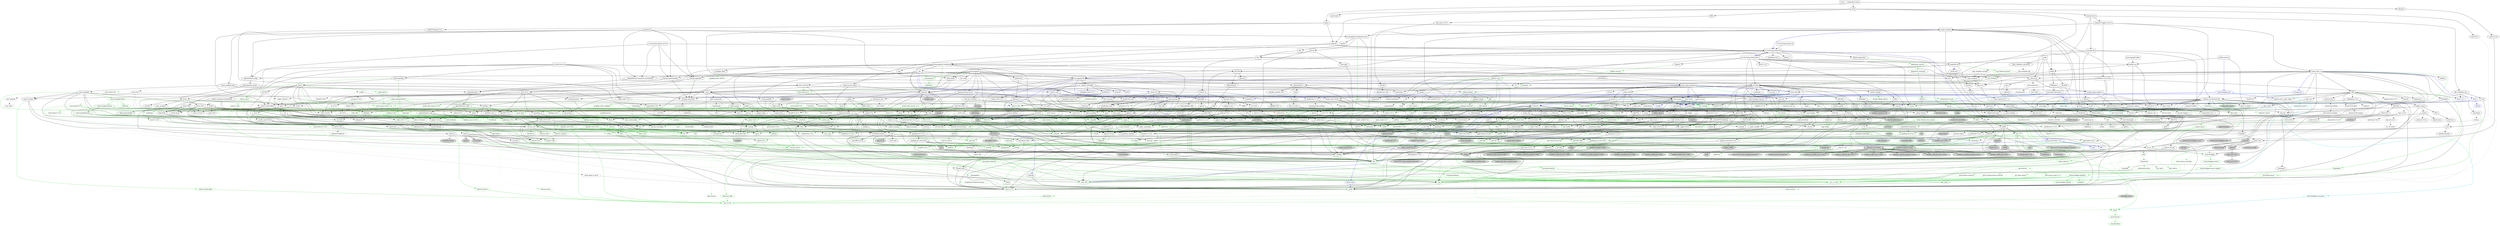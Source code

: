 digraph {
    0 [ label = "tests" shape = box]
    1 [ label = "catalyst-toolbox" shape = box]
    2 [ label = "chain-addr" shape = box]
    3 [ label = "chain-core" shape = box]
    4 [ label = "chain-ser" shape = box]
    5 [ label = "chain-crypto" shape = box]
    6 [ label = "typed-bytes" shape = box]
    7 [ label = "chain-impl-mockchain" shape = box]
    8 [ label = "cardano-legacy-address" shape = box]
    9 [ label = "chain-time" shape = box]
    10 [ label = "chain-vote" shape = box]
    11 [ label = "imhamt" shape = box]
    12 [ label = "sparse-array" shape = box]
    13 [ label = "chain-storage" shape = box]
    14 [ label = "jcli" shape = box]
    15 [ label = "jormungandr-lib" shape = box]
    16 [ label = "jormungandr-automation" shape = box]
    17 [ label = "jortestkit" shape = box]
    18 [ label = "jormungandr-integration-tests" shape = box]
    19 [ label = "hersir" shape = box]
    20 [ label = "thor" shape = box]
    21 [ label = "loki" shape = box]
    22 [ label = "mjolnir" shape = box]
    23 [ label = "snapshot-lib" shape = box]
    24 [ label = "symmetric-cipher" shape = box]
    25 [ label = "vit-servicing-station-lib" shape = box]
    26 [ label = "event-db" shape = box]
    27 [ label = "vit-servicing-station-tests" shape = box]
    28 [ label = "wallet" shape = box]
    29 [ label = "chain-path-derivation" shape = box]
    30 [ label = "hdkeygen" shape = box]
    31 [ label = "chain-network" shape = box]
    32 [ label = "jormungandrwallet" shape = box]
    33 [ label = "wallet-core" shape = box]
    34 [ label = "wallet-wasm-js" shape = box]
    35 [ label = "jormungandr" shape = box]
    36 [ label = "explorer" shape = box]
    37 [ label = "settings" shape = box]
    38 [ label = "blockchain" shape = box]
    39 [ label = "vit-servicing-station-cli" shape = box]
    40 [ label = "vit-servicing-station-server" shape = box]
    41 [ label = "iapyx" shape = box]
    42 [ label = "valgrind" shape = box]
    43 [ label = "vitup" shape = box]
    44 [ label = "mainnet-lib" shape = box]
    45 [ label = "mainnet-tools" shape = box]
    46 [ label = "scheduler-service-lib" shape = box]
    47 [ label = "signals-handler" shape = box]
    48 [ label = "snapshot-trigger-service" shape = box]
    49 [ label = "voting_tools_rs" shape = box]
    50 [ label = "integration-tests" shape = box]
    51 [ label = "cat-data-service" shape = box]
    52 [ label = "audit" shape = box]
    53 [ label = "assert_cmd" ]
    54 [ label = "assert_fs" ]
    55 [ label = "bech32 0.8.1" ]
    56 [ label = "clap 4.2.1" ]
    57 [ label = "color-eyre" ]
    58 [ label = "csv" ]
    59 [ label = "fraction" ]
    60 [ label = "futures" ]
    61 [ label = "gag" ]
    62 [ label = "governor" ]
    63 [ label = "graphql_client" ]
    64 [ label = "hex" ]
    65 [ label = "image" ]
    66 [ label = "itertools 0.10.5" color = darkgreen]
    67 [ label = "once_cell" color = darkgreen]
    68 [ label = "predicates 2.1.5" ]
    69 [ label = "proptest" ]
    70 [ label = "qrcode" ]
    71 [ label = "quircs" ]
    72 [ label = "rand 0.8.5" color = darkgreen]
    73 [ label = "rand_chacha 0.3.1" color = darkgreen]
    74 [ label = "rayon" ]
    75 [ label = "regex" color = darkgreen]
    76 [ label = "reqwest" ]
    77 [ label = "rust_decimal" color = darkgreen]
    78 [ label = "rust_decimal_macros" color = green3]
    79 [ label = "serde" color = darkgreen]
    80 [ label = "serde_json" color = darkgreen]
    81 [ label = "serde_test" ]
    82 [ label = "serde_yaml 0.8.26" ]
    83 [ label = "sscanf" ]
    84 [ label = "test-strategy" color = green3]
    85 [ label = "thiserror" color = darkgreen]
    86 [ label = "time 0.3.20" color = darkgreen]
    87 [ label = "tokio" color = darkgreen]
    88 [ label = "tracing" color = darkgreen]
    89 [ label = "tracing-subscriber" ]
    90 [ label = "url" color = darkgreen]
    91 [ label = "versionisator" color = green3]
    92 [ label = "cryptoxide 0.4.4" ]
    93 [ label = "quickcheck" ]
    94 [ label = "curve25519-dalek-ng" ]
    95 [ label = "ed25519-bip32 0.4.1" ]
    96 [ label = "ed25519-dalek" ]
    97 [ label = "generic-array" color = darkgreen]
    98 [ label = "rand_core 0.6.4" color = darkgreen]
    99 [ label = "sha2 0.10.6" color = darkgreen]
    100 [ label = "smoke" color = blue]
    101 [ label = "lazy_static" color = darkgreen]
    102 [ label = "quickcheck_macros" color = green3]
    103 [ label = "strum" ]
    104 [ label = "strum_macros" color = green3]
    105 [ label = "tempfile" color = darkgreen]
    106 [ label = "cbor_event" ]
    107 [ label = "base64 0.21.0" color = darkgreen]
    108 [ label = "cfg-if 1.0.0" color = darkgreen]
    109 [ label = "const_format" ]
    110 [ label = "criterion" ]
    111 [ label = "rustc_version" color = green3]
    112 [ label = "trybuild" color = blue]
    113 [ label = "data-pile" ]
    114 [ label = "sled" ]
    115 [ label = "base64 0.13.1" ]
    116 [ label = "bincode" ]
    117 [ label = "bytes" color = darkgreen]
    118 [ label = "clap_complete" ]
    119 [ label = "gtmpl" ]
    120 [ label = "rand 0.7.3" ]
    121 [ label = "rpassword" ]
    122 [ label = "serde_derive" color = green3]
    123 [ label = "http" color = darkgreen]
    124 [ label = "humantime" ]
    125 [ label = "parity-multiaddr" ]
    126 [ label = "serde_with 2.3.1" ]
    127 [ label = "bytesize" ]
    128 [ label = "custom_debug" ]
    129 [ label = "flate2" ]
    130 [ label = "fs_extra" ]
    131 [ label = "json" ]
    132 [ label = "keynesis" ]
    133 [ label = "log" color = darkgreen]
    134 [ label = "netstat2" ]
    135 [ label = "os_info" ]
    136 [ label = "poldercast" ]
    137 [ label = "prost 0.9.0" color = darkgreen]
    138 [ label = "semver" color = darkgreen]
    139 [ label = "sysinfo" ]
    140 [ label = "tar" ]
    141 [ label = "tokio-stream" ]
    142 [ label = "tonic 0.6.2" ]
    143 [ label = "tonic-build 0.6.2" color = green3]
    144 [ label = "warp" ]
    145 [ label = "zip" ]
    146 [ label = "console" ]
    147 [ label = "dialoguer" ]
    148 [ label = "indicatif" ]
    149 [ label = "sha-1" ]
    150 [ label = "sha2 0.9.9" ]
    151 [ label = "bech32 0.7.3" ]
    152 [ label = "rstest" color = green3]
    153 [ label = "yaml-rust" ]
    154 [ label = "ctrlc" ]
    155 [ label = "slave-pool" ]
    156 [ label = "cocoon" ]
    157 [ label = "dirs" ]
    158 [ label = "zeroize" ]
    159 [ label = "async-trait" color = green3]
    160 [ label = "diesel" color = darkgreen]
    161 [ label = "diesel_migrations" ]
    162 [ label = "dotenv" ]
    163 [ label = "http-zipkin" ]
    164 [ label = "notify" ]
    165 [ label = "pretty_assertions 1.3.0" color = blue]
    166 [ label = "r2d2" color = darkgreen]
    167 [ label = "simplelog 0.8.0" ]
    168 [ label = "tracing-futures" ]
    169 [ label = "bb8" ]
    170 [ label = "bb8-postgres" ]
    171 [ label = "chrono" color = darkgreen]
    172 [ label = "dotenvy" ]
    173 [ label = "tokio-postgres" color = darkgreen]
    174 [ label = "cfg-if 0.1.10" ]
    175 [ label = "dyn-clone" color = darkgreen]
    176 [ label = "fake" ]
    177 [ label = "hyper" ]
    178 [ label = "postgres" color = darkgreen]
    179 [ label = "pretty_assertions 0.6.1" ]
    180 [ label = "rand_core 0.5.1" ]
    181 [ label = "refinery" ]
    182 [ label = "hashlink" ]
    183 [ label = "paste" color = blue]
    184 [ label = "http-body" ]
    185 [ label = "pin-project" ]
    186 [ label = "clear_on_drop" ]
    187 [ label = "console_error_panic_hook" ]
    188 [ label = "getrandom 0.2.9" color = darkgreen]
    189 [ label = "js-sys" color = darkgreen]
    190 [ label = "wasm-bindgen" color = darkgreen]
    191 [ label = "wasm-bindgen-test" color = blue]
    192 [ label = "web-sys" ]
    193 [ label = "arc-swap" ]
    194 [ label = "enum-as-inner" color = green3]
    195 [ label = "jsonrpsee-core" ]
    196 [ label = "jsonrpsee-http-server" ]
    197 [ label = "libc" color = darkgreen]
    198 [ label = "linked-hash-map" ]
    199 [ label = "local-ip-address" ]
    200 [ label = "lru" ]
    201 [ label = "nix 0.25.1" style = filled, fillcolor = lightgrey]
    202 [ label = "opentelemetry" ]
    203 [ label = "opentelemetry-otlp" ]
    204 [ label = "opentelemetry-semantic-conventions" ]
    205 [ label = "tokio-util 0.6.10" ]
    206 [ label = "tracing-appender" ]
    207 [ label = "tracing-opentelemetry" ]
    208 [ label = "trust-dns-resolver" ]
    209 [ label = "anyhow" color = darkgreen]
    210 [ label = "async-graphql" ]
    211 [ label = "async-graphql-warp" ]
    212 [ label = "futures-channel" color = darkgreen]
    213 [ label = "futures-util" color = darkgreen]
    214 [ label = "ed25519-bip32 0.3.2" ]
    215 [ label = "prettytable-rs" ]
    216 [ label = "warp-reverse-proxy" ]
    217 [ label = "diffy" ]
    218 [ label = "glob" ]
    219 [ label = "path-slash" ]
    220 [ label = "rustls" ]
    221 [ label = "rustls-pemfile" ]
    222 [ label = "tempdir" ]
    223 [ label = "tokio-rustls" ]
    224 [ label = "uuid 0.8.2" ]
    225 [ label = "walkdir" color = darkgreen]
    226 [ label = "cardano-serialization-lib" ]
    227 [ label = "pharos" ]
    228 [ label = "job_scheduler_ng" ]
    229 [ label = "num-traits" color = darkgreen]
    230 [ label = "uuid 1.3.1" ]
    231 [ label = "bytekind" ]
    232 [ label = "cddl" ]
    233 [ label = "ciborium" ]
    234 [ label = "dashmap" ]
    235 [ label = "insta" color = blue]
    236 [ label = "microtype" ]
    237 [ label = "nonempty" ]
    238 [ label = "tracing-test" color = blue]
    239 [ label = "validity" ]
    240 [ label = "libmath" ]
    241 [ label = "rand_chacha 0.2.2" ]
    242 [ label = "axum" ]
    243 [ label = "metrics" ]
    244 [ label = "metrics-exporter-prometheus" ]
    245 [ label = "poem" ]
    246 [ label = "poem-openapi" ]
    247 [ label = "serde_with 3.3.0" ]
    248 [ label = "tower" ]
    249 [ label = "tower-http" ]
    250 [ label = "clap_complete_command" ]
    251 [ label = "anstyle" ]
    252 [ label = "bstr" ]
    253 [ label = "doc-comment" ]
    254 [ label = "predicates 3.0.2" ]
    255 [ label = "predicates-core" ]
    256 [ label = "predicates-tree" ]
    257 [ label = "wait-timeout" ]
    258 [ label = "globwalk" ]
    259 [ label = "clap_builder" ]
    260 [ label = "clap_derive 4.2.0" color = green3, style = dashed]
    261 [ label = "backtrace" ]
    262 [ label = "color-spantrace" style = dashed]
    263 [ label = "eyre" ]
    264 [ label = "indenter" ]
    265 [ label = "owo-colors" ]
    266 [ label = "tracing-error" style = dashed]
    267 [ label = "csv-core" ]
    268 [ label = "itoa" color = darkgreen]
    269 [ label = "ryu" color = darkgreen]
    270 [ label = "num" ]
    271 [ label = "futures-core" color = darkgreen]
    272 [ label = "futures-executor" ]
    273 [ label = "futures-io" color = darkgreen]
    274 [ label = "futures-sink" color = darkgreen]
    275 [ label = "futures-task" color = darkgreen]
    276 [ label = "filedescriptor" ]
    277 [ label = "futures-timer" style = dashed]
    278 [ label = "no-std-compat" ]
    279 [ label = "nonzero_ext" ]
    280 [ label = "parking_lot 0.12.1" color = darkgreen]
    281 [ label = "smallvec" color = darkgreen]
    282 [ label = "graphql_query_derive" color = green3, style = dashed]
    283 [ label = "bytemuck" ]
    284 [ label = "byteorder" color = darkgreen]
    285 [ label = "color_quant" ]
    286 [ label = "gif" style = dashed]
    287 [ label = "jpeg-decoder" style = dashed]
    288 [ label = "num-iter" ]
    289 [ label = "num-rational 0.3.2" ]
    290 [ label = "png" style = dashed]
    291 [ label = "scoped_threadpool" style = dashed]
    292 [ label = "tiff" style = dashed]
    293 [ label = "either" color = darkgreen]
    294 [ label = "difflib" style = dashed]
    295 [ label = "float-cmp" style = dashed]
    296 [ label = "normalize-line-endings" style = dashed]
    297 [ label = "bit-set" style = dashed]
    298 [ label = "bitflags" color = darkgreen]
    299 [ label = "quick-error 2.0.1" style = dashed]
    300 [ label = "rand_xorshift" ]
    301 [ label = "regex-syntax 0.6.29" color = darkgreen]
    302 [ label = "rusty-fork" style = dashed]
    303 [ label = "unarray" ]
    304 [ label = "checked_int_cast" ]
    305 [ label = "num-derive" color = green3]
    306 [ label = "ppv-lite86" color = darkgreen]
    307 [ label = "rayon-core" ]
    308 [ label = "aho-corasick" color = darkgreen]
    309 [ label = "memchr" color = darkgreen]
    310 [ label = "encoding_rs" ]
    311 [ label = "h2" ]
    312 [ label = "hyper-rustls" style = "dashed,filled", fillcolor = lightgrey]
    313 [ label = "ipnet" ]
    314 [ label = "mime" color = darkgreen]
    315 [ label = "percent-encoding" color = darkgreen]
    316 [ label = "pin-project-lite" color = darkgreen]
    317 [ label = "serde_urlencoded" ]
    318 [ label = "tower-service" ]
    319 [ label = "wasm-bindgen-futures" ]
    320 [ label = "webpki-roots" style = "dashed,filled", fillcolor = lightgrey]
    321 [ label = "winreg" style = filled, fillcolor = lightgrey]
    322 [ label = "arrayvec 0.7.2" color = darkgreen]
    323 [ label = "borsh" color = darkgreen, style = dashed]
    324 [ label = "bytecheck" color = darkgreen, style = dashed]
    325 [ label = "rkyv" color = darkgreen, style = dashed]
    326 [ label = "quote" color = green3]
    327 [ label = "indexmap 1.9.3" color = darkgreen]
    328 [ label = "sscanf_macro" color = green3]
    329 [ label = "proc-macro2" color = green3]
    330 [ label = "structmeta" color = green3]
    331 [ label = "syn 1.0.109" color = green3]
    332 [ label = "thiserror-impl" color = green3]
    333 [ label = "num_threads" color = darkgreen, style = "dashed,filled", fillcolor = lightgrey]
    334 [ label = "time-core" color = darkgreen]
    335 [ label = "time-macros" color = green3, style = dashed]
    336 [ label = "autocfg" color = green3]
    337 [ label = "mio" color = darkgreen]
    338 [ label = "num_cpus" color = darkgreen]
    339 [ label = "signal-hook-registry" color = darkgreen, style = "dashed,filled", fillcolor = lightgrey]
    340 [ label = "socket2 0.4.9" color = darkgreen, style = dashed]
    341 [ label = "tokio-macros" color = green3, style = dashed]
    342 [ label = "windows-sys 0.45.0" color = darkgreen, style = filled, fillcolor = lightgrey]
    343 [ label = "tracing-attributes" color = green3, style = dashed]
    344 [ label = "tracing-core" color = darkgreen]
    345 [ label = "matchers" style = dashed]
    346 [ label = "nu-ansi-term" style = dashed]
    347 [ label = "sharded-slab" style = dashed]
    348 [ label = "thread_local" ]
    349 [ label = "tracing-log" style = dashed]
    350 [ label = "tracing-serde" style = dashed]
    351 [ label = "form_urlencoded" color = darkgreen]
    352 [ label = "idna 0.3.0" color = darkgreen]
    353 [ label = "platforms" color = green3]
    354 [ label = "env_logger" style = dashed]
    355 [ label = "digest 0.9.0" ]
    356 [ label = "subtle-ng" ]
    357 [ label = "curve25519-dalek" ]
    358 [ label = "ed25519" ]
    359 [ label = "typenum" color = darkgreen]
    360 [ label = "version_check" color = green3]
    361 [ label = "cpufeatures" color = darkgreen, style = filled, fillcolor = lightgrey]
    362 [ label = "digest 0.10.6" color = darkgreen]
    363 [ label = "heck 0.4.1" color = green3]
    364 [ label = "rustversion" color = red]
    365 [ label = "fastrand" color = darkgreen]
    366 [ label = "redox_syscall 0.3.5" color = darkgreen, style = filled, fillcolor = lightgrey]
    367 [ label = "rustix" color = darkgreen, style = filled, fillcolor = lightgrey]
    368 [ label = "const_format_proc_macros" color = green3]
    369 [ label = "atty" ]
    370 [ label = "cast" ]
    371 [ label = "clap 2.34.0" ]
    372 [ label = "criterion-plot" ]
    373 [ label = "oorandom" ]
    374 [ label = "plotters" ]
    375 [ label = "serde_cbor" ]
    376 [ label = "tinytemplate" ]
    377 [ label = "basic-toml" color = blue]
    378 [ label = "termcolor" color = darkgreen]
    379 [ label = "memmap2" ]
    380 [ label = "crc32fast" ]
    381 [ label = "crossbeam-epoch" ]
    382 [ label = "crossbeam-utils" ]
    383 [ label = "fs2" style = filled, fillcolor = lightgrey]
    384 [ label = "fxhash" ]
    385 [ label = "parking_lot 0.11.2" ]
    386 [ label = "gtmpl_value" ]
    387 [ label = "getrandom 0.1.16" style = dashed]
    388 [ label = "rand_hc" style = filled, fillcolor = lightgrey]
    389 [ label = "winapi" color = darkgreen, style = filled, fillcolor = lightgrey]
    390 [ label = "syn 2.0.16" color = green3]
    391 [ label = "fnv" color = darkgreen]
    392 [ label = "arrayref" ]
    393 [ label = "bs58" ]
    394 [ label = "data-encoding" ]
    395 [ label = "multihash" ]
    396 [ label = "static_assertions" ]
    397 [ label = "unsigned-varint 0.7.1" ]
    398 [ label = "serde_with_macros 2.3.1" color = green3, style = dashed]
    399 [ label = "custom_debug_derive" color = green3]
    400 [ label = "miniz_oxide 0.6.2" ]
    401 [ label = "cryptoxide 0.3.6" ]
    402 [ label = "prost-derive 0.9.0" color = green3, style = dashed]
    403 [ label = "core-foundation-sys" color = darkgreen, style = filled, fillcolor = lightgrey]
    404 [ label = "ntapi" style = filled, fillcolor = lightgrey]
    405 [ label = "filetime" ]
    406 [ label = "xattr" style = "dashed,filled", fillcolor = lightgrey]
    407 [ label = "tokio-util 0.7.7" color = darkgreen]
    408 [ label = "async-stream" ]
    409 [ label = "hyper-timeout" style = dashed]
    410 [ label = "tower-layer" ]
    411 [ label = "prost-build 0.9.0" color = green3, style = dashed]
    412 [ label = "headers" ]
    413 [ label = "mime_guess" ]
    414 [ label = "multiparty" style = dashed]
    415 [ label = "scoped-tls" ]
    416 [ label = "tokio-tungstenite" style = dashed]
    417 [ label = "aes 0.7.5" style = dashed]
    418 [ label = "bzip2" style = dashed]
    419 [ label = "constant_time_eq" style = dashed]
    420 [ label = "hmac 0.12.1" color = darkgreen]
    421 [ label = "pbkdf2 0.11.0" style = dashed]
    422 [ label = "sha1" ]
    423 [ label = "zstd" style = dashed]
    424 [ label = "encode_unicode 0.3.6" style = filled, fillcolor = lightgrey]
    425 [ label = "unicode-width" color = darkgreen]
    426 [ label = "windows-sys 0.42.0" style = filled, fillcolor = lightgrey]
    427 [ label = "shell-words" ]
    428 [ label = "number_prefix" ]
    429 [ label = "block-buffer 0.9.0" ]
    430 [ label = "opaque-debug" ]
    431 [ label = "nix 0.26.2" style = filled, fillcolor = lightgrey]
    432 [ label = "crossbeam-channel" ]
    433 [ label = "aes-gcm 0.9.4" ]
    434 [ label = "chacha20poly1305" ]
    435 [ label = "hmac 0.11.0" ]
    436 [ label = "pbkdf2 0.9.0" ]
    437 [ label = "dirs-sys" ]
    438 [ label = "zeroize_derive" color = green3, style = dashed]
    439 [ label = "diesel_derives" color = green3]
    440 [ label = "pq-sys" color = darkgreen, style = dashed]
    441 [ label = "migrations_internals" color = darkgreen]
    442 [ label = "migrations_macros" color = green3]
    443 [ label = "zipkin" ]
    444 [ label = "fsevent-sys" style = "dashed,filled", fillcolor = lightgrey]
    445 [ label = "inotify" style = filled, fillcolor = lightgrey]
    446 [ label = "kqueue" style = filled, fillcolor = lightgrey]
    447 [ label = "ctor" color = green3, style = filled, fillcolor = lightgrey]
    448 [ label = "diff" color = blue]
    449 [ label = "output_vt100" style = filled, fillcolor = lightgrey]
    450 [ label = "yansi" color = blue]
    451 [ label = "scheduled-thread-pool" color = darkgreen]
    452 [ label = "iana-time-zone" color = darkgreen, style = "dashed,filled", fillcolor = lightgrey]
    453 [ label = "num-integer" color = darkgreen]
    454 [ label = "time 0.1.45" color = darkgreen, style = dashed]
    455 [ label = "fallible-iterator" color = darkgreen]
    456 [ label = "phf" color = darkgreen]
    457 [ label = "postgres-protocol" color = darkgreen]
    458 [ label = "postgres-types" color = darkgreen]
    459 [ label = "socket2 0.5.1" color = darkgreen]
    460 [ label = "httparse" ]
    461 [ label = "httpdate" ]
    462 [ label = "want" ]
    463 [ label = "ansi_term 0.11.0" ]
    464 [ label = "difference" ]
    465 [ label = "refinery-core" color = darkgreen]
    466 [ label = "refinery-macros" color = green3]
    467 [ label = "hashbrown 0.12.3" color = darkgreen]
    468 [ label = "paste-impl" color = turquoise3]
    469 [ label = "proc-macro-hack" color = turquoise3]
    470 [ label = "pin-project-internal" color = green3]
    471 [ label = "cc" color = green3]
    472 [ label = "wasi 0.11.0+wasi-snapshot-preview1" color = darkgreen, style = filled, fillcolor = lightgrey]
    473 [ label = "wasm-bindgen-macro" color = green3]
    474 [ label = "wasm-bindgen-test-macro" color = turquoise3]
    475 [ label = "beef" ]
    476 [ label = "jsonrpsee-types" ]
    477 [ label = "rustc-hash" style = dashed]
    478 [ label = "globset" ]
    479 [ label = "unicase" color = darkgreen]
    480 [ label = "neli" style = filled, fillcolor = lightgrey]
    481 [ label = "memoffset 0.6.5" style = "dashed,filled", fillcolor = lightgrey]
    482 [ label = "pin-utils" color = darkgreen]
    483 [ label = "opentelemetry_api" ]
    484 [ label = "opentelemetry_sdk" ]
    485 [ label = "opentelemetry-proto" ]
    486 [ label = "prost 0.11.8" color = darkgreen, style = dashed]
    487 [ label = "tonic 0.8.3" style = dashed]
    488 [ label = "slab" color = darkgreen]
    489 [ label = "ipconfig" style = "dashed,filled", fillcolor = lightgrey]
    490 [ label = "lru-cache" ]
    491 [ label = "resolv-conf" style = dashed]
    492 [ label = "trust-dns-proto" ]
    493 [ label = "async-graphql-derive" color = green3]
    494 [ label = "async-graphql-parser" color = darkgreen]
    495 [ label = "async-graphql-value" color = darkgreen]
    496 [ label = "fast_chemail" style = dashed]
    497 [ label = "multer" ]
    498 [ label = "futures-macro" color = green3, style = dashed]
    499 [ label = "encode_unicode 1.0.0" ]
    500 [ label = "is-terminal" ]
    501 [ label = "term" ]
    502 [ label = "ansi_term 0.12.1" ]
    503 [ label = "ring" ]
    504 [ label = "sct" ]
    505 [ label = "webpki" ]
    506 [ label = "rand 0.4.6" ]
    507 [ label = "remove_dir_all" ]
    508 [ label = "same-file" color = darkgreen]
    509 [ label = "winapi-util" color = darkgreen, style = filled, fillcolor = lightgrey]
    510 [ label = "noop_proc_macro" color = green3, style = filled, fillcolor = lightgrey]
    511 [ label = "num-bigint" ]
    512 [ label = "rand_os" style = filled, fillcolor = lightgrey]
    513 [ label = "schemars" color = darkgreen]
    514 [ label = "serde-wasm-bindgen 0.4.5" style = filled, fillcolor = lightgrey]
    515 [ label = "cron" ]
    516 [ label = "libm" color = darkgreen, style = dashed]
    517 [ label = "abnf_to_pest" ]
    518 [ label = "base16" ]
    519 [ label = "base64-url" style = dashed]
    520 [ label = "clap 3.2.23" style = dashed]
    521 [ label = "codespan-reporting" color = darkgreen]
    522 [ label = "crossterm" style = "dashed,filled", fillcolor = lightgrey]
    523 [ label = "displaydoc" color = green3]
    524 [ label = "hexf-parse" ]
    525 [ label = "itertools 0.11.0" ]
    526 [ label = "lexical-core" ]
    527 [ label = "pest_meta" ]
    528 [ label = "pest_vm" ]
    529 [ label = "regex-syntax 0.7.4" style = dashed]
    530 [ label = "serde-wasm-bindgen 0.5.0" style = "dashed,filled", fillcolor = lightgrey]
    531 [ label = "simplelog 0.12.1" ]
    532 [ label = "uriparse" style = dashed]
    533 [ label = "ciborium-io" ]
    534 [ label = "ciborium-ll" ]
    535 [ label = "hashbrown 0.14.0" color = darkgreen]
    536 [ label = "lock_api" color = darkgreen]
    537 [ label = "parking_lot_core 0.9.8" color = darkgreen]
    538 [ label = "similar" color = blue]
    539 [ label = "microtype-macro" color = green3]
    540 [ label = "secrecy" style = dashed]
    541 [ label = "tracing-test-macro" color = turquoise3]
    542 [ label = "rand 0.3.23" ]
    543 [ label = "axum-core" ]
    544 [ label = "matchit" ]
    545 [ label = "serde_path_to_error" style = dashed]
    546 [ label = "sync_wrapper" ]
    547 [ label = "ahash 0.8.3" color = darkgreen]
    548 [ label = "metrics-macros" color = green3]
    549 [ label = "portable-atomic" style = filled, fillcolor = lightgrey]
    550 [ label = "metrics-util" ]
    551 [ label = "quanta" ]
    552 [ label = "cookie" style = dashed]
    553 [ label = "poem-derive" color = green3]
    554 [ label = "quick-xml" ]
    555 [ label = "rfc7239" ]
    556 [ label = "serde_yaml 0.9.25" ]
    557 [ label = "derive_more" color = green3]
    558 [ label = "poem-openapi-derive" color = green3]
    559 [ label = "indexmap 2.0.0" color = darkgreen]
    560 [ label = "serde_with_macros 3.3.0" color = green3, style = dashed]
    561 [ label = "http-range-header" ]
    562 [ label = "clap_complete_fig" style = dashed]
    563 [ label = "clap_complete_nushell" style = dashed]
    564 [ label = "regex-automata" style = dashed]
    565 [ label = "termtree" ]
    566 [ label = "ignore" ]
    567 [ label = "anstream" style = dashed]
    568 [ label = "clap_lex 0.4.1" ]
    569 [ label = "strsim" color = darkgreen, style = dashed]
    570 [ label = "addr2line" ]
    571 [ label = "object" ]
    572 [ label = "rustc-demangle" ]
    573 [ label = "num-complex" ]
    574 [ label = "num-rational 0.4.1" ]
    575 [ label = "graphql_client_codegen" color = green3, style = dashed]
    576 [ label = "weezl" style = dashed]
    577 [ label = "deflate" style = dashed]
    578 [ label = "miniz_oxide 0.3.7" style = dashed]
    579 [ label = "miniz_oxide 0.4.4" style = dashed]
    580 [ label = "bit-vec" style = dashed]
    581 [ label = "quick-error 1.2.3" style = dashed]
    582 [ label = "crossbeam-deque" ]
    583 [ label = "borsh-derive" color = green3, style = dashed]
    584 [ label = "hashbrown 0.13.1" color = darkgreen, style = dashed]
    585 [ label = "bytecheck_derive" color = green3, style = dashed]
    586 [ label = "ptr_meta" color = darkgreen, style = dashed]
    587 [ label = "simdutf8" color = darkgreen, style = dashed]
    588 [ label = "rend" color = darkgreen, style = dashed]
    589 [ label = "rkyv_derive" color = green3, style = dashed]
    590 [ label = "seahash" color = darkgreen, style = dashed]
    591 [ label = "unicode-ident" color = green3]
    592 [ label = "structmeta-derive" color = green3]
    593 [ label = "hermit-abi 0.2.6" color = darkgreen, style = filled, fillcolor = lightgrey]
    594 [ label = "windows-targets 0.42.2" color = darkgreen, style = filled, fillcolor = lightgrey]
    595 [ label = "valuable" color = darkgreen, style = "dashed,filled", fillcolor = lightgrey]
    596 [ label = "overload" style = dashed]
    597 [ label = "unicode-bidi" color = darkgreen]
    598 [ label = "unicode-normalization" color = darkgreen]
    599 [ label = "subtle" color = darkgreen]
    600 [ label = "signature" ]
    601 [ label = "block-buffer 0.10.4" color = darkgreen, style = dashed]
    602 [ label = "crypto-common" color = darkgreen]
    603 [ label = "instant" color = darkgreen]
    604 [ label = "errno" color = darkgreen, style = filled, fillcolor = lightgrey]
    605 [ label = "io-lifetimes" color = darkgreen]
    606 [ label = "linux-raw-sys" color = darkgreen, style = filled, fillcolor = lightgrey]
    607 [ label = "unicode-xid" color = green3]
    608 [ label = "hermit-abi 0.1.19" style = filled, fillcolor = lightgrey]
    609 [ label = "textwrap 0.11.0" ]
    610 [ label = "plotters-backend" ]
    611 [ label = "plotters-svg" style = dashed]
    612 [ label = "half" ]
    613 [ label = "memoffset 0.8.0" ]
    614 [ label = "scopeguard" color = darkgreen]
    615 [ label = "parking_lot_core 0.8.6" ]
    616 [ label = "wasi 0.9.0+wasi-snapshot-preview1" style = "dashed,filled", fillcolor = lightgrey]
    617 [ label = "winapi-i686-pc-windows-gnu" color = darkgreen, style = filled, fillcolor = lightgrey]
    618 [ label = "winapi-x86_64-pc-windows-gnu" color = darkgreen, style = filled, fillcolor = lightgrey]
    619 [ label = "multihash-derive" color = green3, style = dashed]
    620 [ label = "unsigned-varint 0.5.1" ]
    621 [ label = "darling 0.14.4" color = green3]
    622 [ label = "synstructure" color = green3]
    623 [ label = "adler" ]
    624 [ label = "redox_syscall 0.2.16" style = filled, fillcolor = lightgrey]
    625 [ label = "async-stream-impl" color = green3]
    626 [ label = "tokio-io-timeout" style = dashed]
    627 [ label = "heck 0.3.3" color = green3, style = dashed]
    628 [ label = "multimap" color = green3, style = dashed]
    629 [ label = "petgraph" color = green3, style = dashed]
    630 [ label = "prost-types 0.9.0" color = green3, style = dashed]
    631 [ label = "which" color = green3, style = dashed]
    632 [ label = "headers-core" ]
    633 [ label = "try-lock" ]
    634 [ label = "tungstenite" style = dashed]
    635 [ label = "cipher 0.3.0" ]
    636 [ label = "bzip2-sys" style = dashed]
    637 [ label = "password-hash" style = dashed]
    638 [ label = "zstd-safe" style = dashed]
    639 [ label = "windows_aarch64_gnullvm 0.42.2" color = darkgreen, style = filled, fillcolor = lightgrey]
    640 [ label = "windows_aarch64_msvc 0.42.2" color = darkgreen, style = filled, fillcolor = lightgrey]
    641 [ label = "windows_i686_gnu 0.42.2" color = darkgreen, style = filled, fillcolor = lightgrey]
    642 [ label = "windows_i686_msvc 0.42.2" color = darkgreen, style = filled, fillcolor = lightgrey]
    643 [ label = "windows_x86_64_gnu 0.42.2" color = darkgreen, style = filled, fillcolor = lightgrey]
    644 [ label = "windows_x86_64_gnullvm 0.42.2" color = darkgreen, style = filled, fillcolor = lightgrey]
    645 [ label = "windows_x86_64_msvc 0.42.2" color = darkgreen, style = filled, fillcolor = lightgrey]
    646 [ label = "aead 0.4.3" ]
    647 [ label = "ctr 0.8.0" ]
    648 [ label = "ghash 0.4.4" ]
    649 [ label = "aead 0.5.2" ]
    650 [ label = "chacha20" ]
    651 [ label = "cipher 0.4.4" ]
    652 [ label = "poly1305" ]
    653 [ label = "crypto-mac" ]
    654 [ label = "redox_users" style = filled, fillcolor = lightgrey]
    655 [ label = "vcpkg" color = green3, style = "dashed,filled", fillcolor = lightgrey]
    656 [ label = "lazycell" ]
    657 [ label = "zipkin-types" ]
    658 [ label = "inotify-sys" style = filled, fillcolor = lightgrey]
    659 [ label = "kqueue-sys" style = filled, fillcolor = lightgrey]
    660 [ label = "android_system_properties" color = darkgreen, style = "dashed,filled", fillcolor = lightgrey]
    661 [ label = "iana-time-zone-haiku" color = darkgreen, style = "dashed,filled", fillcolor = lightgrey]
    662 [ label = "windows" color = darkgreen, style = "dashed,filled", fillcolor = lightgrey]
    663 [ label = "wasi 0.10.0+wasi-snapshot-preview1" color = darkgreen, style = "dashed,filled", fillcolor = lightgrey]
    664 [ label = "phf_shared" color = darkgreen]
    665 [ label = "md-5" color = darkgreen]
    666 [ label = "stringprep" color = darkgreen]
    667 [ label = "siphasher" color = darkgreen]
    668 [ label = "toml" color = darkgreen]
    669 [ label = "ahash 0.7.6" color = darkgreen, style = dashed]
    670 [ label = "jobserver" color = green3, style = dashed]
    671 [ label = "wasm-bindgen-macro-support" color = green3]
    672 [ label = "tonic-build 0.8.4" color = green3, style = dashed]
    673 [ label = "prost-derive 0.11.8" color = green3, style = dashed]
    674 [ label = "widestring" style = "dashed,filled", fillcolor = lightgrey]
    675 [ label = "hostname" style = dashed]
    676 [ label = "idna 0.2.3" ]
    677 [ label = "tinyvec" color = darkgreen]
    678 [ label = "Inflector" color = green3]
    679 [ label = "proc-macro-crate 1.3.1" color = green3]
    680 [ label = "pest" color = darkgreen]
    681 [ label = "ascii_utils" style = dashed]
    682 [ label = "spin 0.9.8" ]
    683 [ label = "hermit-abi 0.3.1" color = darkgreen, style = filled, fillcolor = lightgrey]
    684 [ label = "dirs-next" ]
    685 [ label = "spin 0.5.2" style = filled, fillcolor = lightgrey]
    686 [ label = "untrusted" ]
    687 [ label = "fuchsia-cprng" style = filled, fillcolor = lightgrey]
    688 [ label = "rand_core 0.3.1" style = filled, fillcolor = lightgrey]
    689 [ label = "rdrand" style = filled, fillcolor = lightgrey]
    690 [ label = "cloudabi" style = filled, fillcolor = lightgrey]
    691 [ label = "rand_core 0.4.2" style = filled, fillcolor = lightgrey]
    692 [ label = "schemars_derive" color = green3, style = dashed]
    693 [ label = "nom" ]
    694 [ label = "abnf" ]
    695 [ label = "pretty" ]
    696 [ label = "clap_derive 3.2.18" color = green3, style = dashed]
    697 [ label = "clap_lex 0.2.4" style = dashed]
    698 [ label = "textwrap 0.16.0" style = dashed]
    699 [ label = "crossterm_winapi" style = "dashed,filled", fillcolor = lightgrey]
    700 [ label = "signal-hook" style = "dashed,filled", fillcolor = lightgrey]
    701 [ label = "signal-hook-mio" style = "dashed,filled", fillcolor = lightgrey]
    702 [ label = "lexical-parse-float" style = dashed]
    703 [ label = "lexical-parse-integer" style = dashed]
    704 [ label = "lexical-util" ]
    705 [ label = "lexical-write-float" style = dashed]
    706 [ label = "lexical-write-integer" style = dashed]
    707 [ label = "windows-targets 0.48.0" color = darkgreen, style = filled, fillcolor = lightgrey]
    708 [ label = "sketches-ddsketch" style = dashed]
    709 [ label = "mach2" style = filled, fillcolor = lightgrey]
    710 [ label = "raw-cpuid" style = filled, fillcolor = lightgrey]
    711 [ label = "aes-gcm 0.10.2" style = dashed]
    712 [ label = "base64 0.20.0" style = dashed]
    713 [ label = "hkdf" style = dashed]
    714 [ label = "uncased" ]
    715 [ label = "unsafe-libyaml" ]
    716 [ label = "convert_case" color = green3, style = dashed]
    717 [ label = "darling 0.20.3" color = green3]
    718 [ label = "equivalent" color = darkgreen]
    719 [ label = "anstyle-parse" style = dashed]
    720 [ label = "anstyle-wincon" style = "dashed,filled", fillcolor = lightgrey]
    721 [ label = "concolor-override" style = dashed]
    722 [ label = "concolor-query" style = dashed]
    723 [ label = "utf8parse" style = dashed]
    724 [ label = "gimli" ]
    725 [ label = "graphql-introspection-query" color = green3, style = dashed]
    726 [ label = "graphql-parser" color = green3, style = dashed]
    727 [ label = "adler32" style = dashed]
    728 [ label = "borsh-derive-internal" color = green3, style = dashed]
    729 [ label = "borsh-schema-derive-internal" color = green3, style = dashed]
    730 [ label = "proc-macro-crate 0.1.5" color = green3, style = dashed]
    731 [ label = "ptr_meta_derive" color = green3, style = dashed]
    732 [ label = "errno-dragonfly" color = darkgreen, style = filled, fillcolor = lightgrey]
    733 [ label = "windows-sys 0.48.0" color = darkgreen, style = "dashed,filled", fillcolor = lightgrey]
    734 [ label = "proc-macro-error" color = green3, style = dashed]
    735 [ label = "darling_core 0.14.4" color = green3]
    736 [ label = "darling_macro 0.14.4" color = green3]
    737 [ label = "unicode-segmentation" color = darkgreen]
    738 [ label = "fixedbitset" color = green3, style = dashed]
    739 [ label = "utf-8" style = dashed]
    740 [ label = "pkg-config" color = green3, style = dashed]
    741 [ label = "base64ct" style = dashed]
    742 [ label = "zstd-sys" style = dashed]
    743 [ label = "polyval 0.5.3" ]
    744 [ label = "inout" ]
    745 [ label = "universal-hash 0.5.0" ]
    746 [ label = "cxx" color = darkgreen, style = "dashed,filled", fillcolor = lightgrey]
    747 [ label = "cxx-build" color = green3, style = "dashed,filled", fillcolor = lightgrey]
    748 [ label = "wasm-bindgen-backend" color = green3]
    749 [ label = "wasm-bindgen-shared" color = green3]
    750 [ label = "prettyplease" color = green3, style = dashed]
    751 [ label = "prost-build 0.11.8" color = green3, style = dashed]
    752 [ label = "match_cfg" style = dashed]
    753 [ label = "matches" ]
    754 [ label = "tinyvec_macros" color = darkgreen, style = dashed]
    755 [ label = "toml_edit" color = green3]
    756 [ label = "ucd-trie" color = darkgreen]
    757 [ label = "dirs-sys-next" ]
    758 [ label = "serde_derive_internals" color = green3, style = dashed]
    759 [ label = "minimal-lexical" ]
    760 [ label = "abnf-core" ]
    761 [ label = "arrayvec 0.5.2" ]
    762 [ label = "typed-arena" ]
    763 [ label = "os_str_bytes" style = dashed]
    764 [ label = "windows_aarch64_gnullvm 0.48.0" color = darkgreen, style = filled, fillcolor = lightgrey]
    765 [ label = "windows_aarch64_msvc 0.48.0" color = darkgreen, style = filled, fillcolor = lightgrey]
    766 [ label = "windows_i686_gnu 0.48.0" color = darkgreen, style = filled, fillcolor = lightgrey]
    767 [ label = "windows_i686_msvc 0.48.0" color = darkgreen, style = filled, fillcolor = lightgrey]
    768 [ label = "windows_x86_64_gnu 0.48.0" color = darkgreen, style = filled, fillcolor = lightgrey]
    769 [ label = "windows_x86_64_gnullvm 0.48.0" color = darkgreen, style = filled, fillcolor = lightgrey]
    770 [ label = "windows_x86_64_msvc 0.48.0" color = darkgreen, style = filled, fillcolor = lightgrey]
    771 [ label = "aes 0.8.3" style = dashed]
    772 [ label = "ctr 0.9.2" style = dashed]
    773 [ label = "ghash 0.5.0" style = dashed]
    774 [ label = "darling_core 0.20.3" color = green3]
    775 [ label = "darling_macro 0.20.3" color = green3]
    776 [ label = "combine" color = green3, style = dashed]
    777 [ label = "proc-macro-error-attr" color = green3, style = dashed]
    778 [ label = "ident_case" color = green3]
    779 [ label = "universal-hash 0.4.1" ]
    780 [ label = "cxxbridge-flags" color = green3, style = "dashed,filled", fillcolor = lightgrey]
    781 [ label = "cxxbridge-macro" color = green3, style = "dashed,filled", fillcolor = lightgrey]
    782 [ label = "link-cplusplus" color = darkgreen, style = "dashed,filled", fillcolor = lightgrey]
    783 [ label = "scratch" color = green3, style = "dashed,filled", fillcolor = lightgrey]
    784 [ label = "bumpalo" color = green3]
    785 [ label = "prost-types 0.11.8" color = green3, style = dashed]
    786 [ label = "toml_datetime" color = green3]
    787 [ label = "winnow" color = green3]
    788 [ label = "polyval 0.6.1" style = dashed]
    789 [ label = "ascii" color = green3, style = dashed]
    790 [ label = "unreachable" color = green3, style = dashed]
    791 [ label = "void" color = green3, style = dashed]
    1 -> 57 [ ]
    1 -> 61 [ ]
    1 -> 62 [ ]
    1 -> 18 [ ]
    1 -> 70 [ ]
    1 -> 71 [ ]
    1 -> 83 [ ]
    1 -> 24 [ ]
    1 -> 25 [ style = dotted]
    1 -> 25 [ color = blue]
    1 -> 28 [ ]
    2 -> 3 [ ]
    2 -> 5 [ ]
    2 -> 5 [ color = blue]
    3 -> 4 [ ]
    4 -> 85 [ ]
    5 -> 55 [ ]
    5 -> 94 [ ]
    5 -> 95 [ ]
    5 -> 96 [ ]
    5 -> 64 [ ]
    5 -> 69 [ style = dotted]
    5 -> 69 [ color = blue]
    5 -> 93 [ style = dotted]
    5 -> 93 [ color = blue]
    5 -> 74 [ ]
    5 -> 99 [ ]
    5 -> 100 [ color = blue]
    5 -> 84 [ color = green3, style = dotted]
    5 -> 84 [ color = turquoise3]
    5 -> 6 [ ]
    7 -> 8 [ ]
    7 -> 2 [ ]
    7 -> 2 [ color = blue]
    7 -> 9 [ ]
    7 -> 9 [ color = blue]
    7 -> 10 [ ]
    7 -> 11 [ ]
    7 -> 102 [ color = green3, style = dotted]
    7 -> 102 [ color = turquoise3]
    7 -> 12 [ ]
    7 -> 103 [ ]
    7 -> 88 [ ]
    8 -> 106 [ ]
    8 -> 95 [ ]
    9 -> 3 [ ]
    9 -> 69 [ style = dotted]
    9 -> 69 [ color = blue]
    9 -> 93 [ style = dotted]
    9 -> 93 [ color = blue]
    9 -> 84 [ color = green3, style = dotted]
    9 -> 84 [ color = turquoise3]
    10 -> 107 [ ]
    10 -> 3 [ ]
    10 -> 5 [ ]
    10 -> 109 [ ]
    10 -> 110 [ color = blue]
    11 -> 110 [ color = blue]
    11 -> 69 [ style = dotted]
    11 -> 69 [ color = blue]
    11 -> 111 [ color = green3]
    11 -> 84 [ color = green3, style = dotted]
    11 -> 84 [ color = turquoise3]
    11 -> 85 [ ]
    11 -> 112 [ color = blue]
    12 -> 69 [ color = blue]
    12 -> 84 [ color = turquoise3]
    13 -> 110 [ style = dotted]
    13 -> 113 [ ]
    13 -> 98 [ style = dotted]
    13 -> 98 [ color = blue]
    13 -> 114 [ ]
    13 -> 105 [ style = dotted]
    13 -> 105 [ color = blue]
    13 -> 85 [ ]
    14 -> 54 [ color = blue]
    14 -> 118 [ ]
    14 -> 119 [ ]
    14 -> 15 [ ]
    14 -> 68 [ color = blue]
    14 -> 76 [ ]
    14 -> 121 [ ]
    14 -> 91 [ color = green3]
    15 -> 116 [ color = blue]
    15 -> 7 [ ]
    15 -> 7 [ color = blue]
    15 -> 123 [ ]
    15 -> 124 [ ]
    15 -> 125 [ ]
    15 -> 126 [ ]
    15 -> 82 [ color = blue]
    16 -> 53 [ ]
    16 -> 13 [ ]
    16 -> 63 [ ]
    16 -> 14 [ ]
    16 -> 17 [ ]
    16 -> 131 [ ]
    16 -> 134 [ ]
    16 -> 136 [ ]
    16 -> 142 [ ]
    16 -> 143 [ color = green3]
    16 -> 89 [ ]
    17 -> 54 [ ]
    17 -> 55 [ ]
    17 -> 127 [ ]
    17 -> 58 [ ]
    17 -> 128 [ ]
    17 -> 147 [ ]
    17 -> 130 [ ]
    17 -> 64 [ ]
    17 -> 124 [ ]
    17 -> 148 [ ]
    17 -> 135 [ ]
    17 -> 68 [ ]
    17 -> 76 [ ]
    17 -> 138 [ ]
    17 -> 82 [ ]
    17 -> 149 [ ]
    17 -> 150 [ ]
    17 -> 139 [ ]
    17 -> 140 [ ]
    17 -> 144 [ ]
    17 -> 145 [ ]
    18 -> 151 [ ]
    18 -> 19 [ ]
    18 -> 22 [ ]
    18 -> 152 [ color = green3]
    19 -> 154 [ ]
    19 -> 155 [ ]
    19 -> 20 [ ]
    20 -> 156 [ ]
    20 -> 157 [ ]
    20 -> 16 [ ]
    21 -> 20 [ ]
    22 -> 21 [ ]
    23 -> 59 [ ]
    23 -> 15 [ ]
    23 -> 76 [ ]
    23 -> 78 [ color = green3]
    23 -> 81 [ style = dotted]
    23 -> 81 [ color = blue]
    24 -> 92 [ ]
    24 -> 72 [ ]
    24 -> 85 [ ]
    24 -> 158 [ ]
    25 -> 161 [ ]
    25 -> 162 [ ]
    25 -> 26 [ ]
    25 -> 163 [ ]
    25 -> 164 [ ]
    25 -> 165 [ color = blue]
    25 -> 167 [ ]
    25 -> 168 [ ]
    25 -> 89 [ ]
    25 -> 27 [ color = blue]
    26 -> 170 [ ]
    26 -> 172 [ ]
    26 -> 77 [ ]
    26 -> 85 [ ]
    27 -> 53 [ ]
    27 -> 174 [ ]
    27 -> 56 [ ]
    27 -> 175 [ ]
    27 -> 176 [ ]
    27 -> 17 [ ]
    27 -> 179 [ ]
    27 -> 181 [ ]
    27 -> 23 [ ]
    27 -> 25 [ ]
    28 -> 182 [ ]
    28 -> 30 [ ]
    28 -> 15 [ ]
    29 -> 183 [ color = blue]
    29 -> 93 [ color = blue]
    29 -> 102 [ color = turquoise3]
    29 -> 85 [ ]
    30 -> 8 [ ]
    30 -> 2 [ ]
    30 -> 29 [ ]
    31 -> 5 [ ]
    31 -> 60 [ ]
    31 -> 85 [ ]
    31 -> 142 [ ]
    31 -> 143 [ color = green3]
    32 -> 33 [ ]
    33 -> 151 [ ]
    33 -> 24 [ ]
    33 -> 28 [ ]
    34 -> 186 [ ]
    34 -> 33 [ ]
    34 -> 191 [ color = blue]
    35 -> 193 [ ]
    35 -> 31 [ ]
    35 -> 13 [ ]
    35 -> 56 [ ]
    35 -> 163 [ ]
    35 -> 15 [ ]
    35 -> 196 [ ]
    35 -> 199 [ ]
    35 -> 201 [ arrowType = empty, fillcolor = lightgrey]
    35 -> 203 [ ]
    35 -> 204 [ ]
    35 -> 136 [ ]
    35 -> 76 [ ]
    35 -> 206 [ ]
    35 -> 207 [ ]
    35 -> 208 [ ]
    35 -> 91 [ color = green3]
    35 -> 144 [ ]
    36 -> 211 [ ]
    36 -> 31 [ ]
    36 -> 163 [ ]
    36 -> 18 [ ]
    36 -> 203 [ ]
    36 -> 204 [ ]
    36 -> 206 [ ]
    36 -> 207 [ ]
    37 -> 114 [ ]
    37 -> 85 [ ]
    38 -> 7 [ ]
    38 -> 200 [ ]
    39 -> 25 [ ]
    40 -> 203 [ ]
    40 -> 204 [ ]
    40 -> 206 [ ]
    40 -> 207 [ ]
    40 -> 25 [ ]
    41 -> 1 [ ]
    41 -> 214 [ ]
    41 -> 215 [ ]
    41 -> 42 [ ]
    42 -> 16 [ ]
    42 -> 25 [ ]
    42 -> 33 [ ]
    42 -> 216 [ ]
    43 -> 217 [ ]
    43 -> 45 [ ]
    43 -> 219 [ ]
    43 -> 206 [ ]
    43 -> 224 [ ]
    43 -> 42 [ ]
    44 -> 226 [ ]
    44 -> 227 [ ]
    44 -> 23 [ ]
    44 -> 222 [ ]
    44 -> 20 [ ]
    45 -> 228 [ ]
    45 -> 44 [ ]
    45 -> 215 [ ]
    45 -> 48 [ ]
    46 -> 171 [ ]
    46 -> 56 [ ]
    46 -> 60 [ ]
    46 -> 17 [ ]
    46 -> 230 [ ]
    47 -> 60 [ ]
    47 -> 87 [ ]
    48 -> 1 [ ]
    48 -> 46 [ ]
    48 -> 47 [ ]
    48 -> 49 [ ]
    49 -> 231 [ ]
    49 -> 226 [ ]
    49 -> 232 [ ]
    49 -> 56 [ ]
    49 -> 57 [ ]
    49 -> 234 [ ]
    49 -> 157 [ ]
    49 -> 235 [ color = blue]
    49 -> 236 [ ]
    49 -> 237 [ ]
    49 -> 69 [ ]
    49 -> 74 [ ]
    49 -> 77 [ ]
    49 -> 84 [ color = green3]
    49 -> 238 [ color = blue]
    49 -> 239 [ ]
    50 -> 41 [ ]
    50 -> 240 [ ]
    50 -> 43 [ ]
    51 -> 242 [ ]
    51 -> 56 [ ]
    51 -> 26 [ ]
    51 -> 244 [ ]
    51 -> 246 [ ]
    51 -> 247 [ ]
    51 -> 249 [ ]
    51 -> 89 [ ]
    52 -> 13 [ ]
    52 -> 250 [ ]
    52 -> 57 [ ]
    52 -> 28 [ ]
    53 -> 252 [ ]
    53 -> 253 [ ]
    53 -> 254 [ ]
    53 -> 256 [ ]
    53 -> 257 [ ]
    54 -> 253 [ ]
    54 -> 258 [ ]
    54 -> 254 [ ]
    54 -> 256 [ ]
    54 -> 105 [ ]
    56 -> 259 [ ]
    56 -> 260 [ color = green3, style = dotted]
    57 -> 261 [ ]
    57 -> 262 [ style = dotted]
    57 -> 263 [ ]
    58 -> 267 [ ]
    58 -> 268 [ ]
    58 -> 269 [ ]
    58 -> 79 [ ]
    59 -> 101 [ style = dotted]
    59 -> 270 [ ]
    60 -> 272 [ style = dotted]
    61 -> 276 [ ]
    61 -> 105 [ ]
    62 -> 60 [ style = dotted]
    62 -> 277 [ style = dotted]
    62 -> 278 [ ]
    62 -> 279 [ ]
    62 -> 280 [ ]
    62 -> 72 [ style = dotted]
    63 -> 282 [ color = green3, style = dotted]
    65 -> 283 [ ]
    65 -> 286 [ style = dotted]
    65 -> 288 [ ]
    65 -> 289 [ ]
    65 -> 290 [ style = dotted]
    65 -> 291 [ style = dotted]
    65 -> 292 [ style = dotted]
    66 -> 293 [ color = darkgreen]
    68 -> 294 [ style = dotted]
    68 -> 295 [ style = dotted]
    68 -> 66 [ ]
    68 -> 296 [ style = dotted]
    68 -> 255 [ ]
    68 -> 75 [ style = dotted]
    69 -> 297 [ style = dotted]
    69 -> 284 [ ]
    69 -> 101 [ style = dotted]
    69 -> 229 [ ]
    69 -> 299 [ style = dotted]
    69 -> 72 [ ]
    69 -> 300 [ ]
    69 -> 301 [ style = dotted]
    69 -> 302 [ style = dotted]
    69 -> 303 [ ]
    70 -> 304 [ ]
    70 -> 65 [ style = dotted]
    71 -> 305 [ color = green3]
    71 -> 229 [ ]
    71 -> 85 [ ]
    72 -> 73 [ color = darkgreen, style = dotted]
    73 -> 306 [ color = darkgreen]
    73 -> 98 [ color = darkgreen]
    74 -> 293 [ ]
    74 -> 307 [ ]
    75 -> 308 [ color = darkgreen, style = dotted]
    75 -> 301 [ color = darkgreen]
    76 -> 310 [ arrowType = empty, fillcolor = lightgrey]
    76 -> 312 [ arrowType = empty, fillcolor = lightgrey, style = dotted]
    76 -> 313 [ arrowType = empty, fillcolor = lightgrey]
    76 -> 314 [ arrowType = empty, fillcolor = lightgrey]
    76 -> 221 [ arrowType = empty, fillcolor = lightgrey, style = dotted]
    76 -> 80 [ style = dotted]
    76 -> 80 [ arrowType = empty, fillcolor = lightgrey]
    76 -> 317 [ ]
    76 -> 90 [ ]
    76 -> 319 [ arrowType = empty, fillcolor = lightgrey]
    76 -> 320 [ arrowType = empty, fillcolor = lightgrey, style = dotted]
    76 -> 321 [ arrowType = empty, fillcolor = lightgrey]
    77 -> 322 [ color = darkgreen]
    77 -> 323 [ color = darkgreen, style = dotted]
    77 -> 178 [ color = darkgreen, style = dotted]
    77 -> 325 [ color = darkgreen, style = dotted]
    78 -> 77 [ color = green3]
    79 -> 122 [ color = green3, style = dotted]
    80 -> 268 [ color = darkgreen]
    80 -> 269 [ color = darkgreen]
    80 -> 79 [ color = darkgreen]
    81 -> 79 [ ]
    82 -> 327 [ ]
    82 -> 269 [ ]
    82 -> 153 [ ]
    83 -> 109 [ ]
    83 -> 101 [ ]
    83 -> 75 [ ]
    83 -> 328 [ color = green3]
    84 -> 330 [ color = green3]
    85 -> 332 [ color = green3]
    86 -> 268 [ color = darkgreen, style = dotted]
    86 -> 333 [ color = darkgreen, arrowType = empty, fillcolor = lightgrey, style = dotted]
    86 -> 79 [ color = darkgreen, style = dotted]
    86 -> 335 [ color = green3, style = dotted]
    87 -> 117 [ color = darkgreen, style = dotted]
    87 -> 337 [ color = darkgreen, style = dotted]
    87 -> 338 [ color = darkgreen, style = dotted]
    87 -> 280 [ color = darkgreen, style = dotted]
    87 -> 316 [ color = darkgreen]
    87 -> 339 [ color = darkgreen, arrowType = empty, fillcolor = lightgrey, style = dotted]
    87 -> 340 [ color = darkgreen, arrowType = empty, fillcolor = lightgrey, style = dotted]
    87 -> 341 [ color = green3, style = dotted]
    88 -> 133 [ color = darkgreen, style = dotted]
    88 -> 316 [ color = darkgreen]
    88 -> 343 [ color = green3, style = dotted]
    88 -> 344 [ color = darkgreen]
    89 -> 345 [ style = dotted]
    89 -> 346 [ style = dotted]
    89 -> 75 [ style = dotted]
    89 -> 80 [ style = dotted]
    89 -> 347 [ style = dotted]
    89 -> 281 [ style = dotted]
    89 -> 348 [ style = dotted]
    89 -> 86 [ style = dotted]
    89 -> 88 [ style = dotted]
    89 -> 349 [ style = dotted]
    89 -> 350 [ style = dotted]
    90 -> 351 [ color = darkgreen]
    90 -> 352 [ color = darkgreen]
    90 -> 79 [ color = darkgreen, style = dotted]
    91 -> 353 [ color = green3]
    93 -> 354 [ style = dotted]
    93 -> 120 [ ]
    94 -> 284 [ ]
    94 -> 355 [ ]
    94 -> 98 [ ]
    94 -> 356 [ ]
    94 -> 158 [ ]
    95 -> 92 [ ]
    96 -> 357 [ ]
    96 -> 358 [ ]
    96 -> 120 [ style = dotted]
    96 -> 79 [ style = dotted]
    96 -> 150 [ ]
    97 -> 359 [ color = darkgreen]
    97 -> 360 [ color = green3]
    98 -> 188 [ color = darkgreen, style = dotted]
    99 -> 361 [ color = darkgreen, arrowType = empty, fillcolor = lightgrey]
    99 -> 362 [ color = darkgreen]
    102 -> 331 [ color = green3]
    103 -> 104 [ color = green3, style = dotted]
    104 -> 363 [ color = green3]
    104 -> 364 [ color = green3]
    104 -> 331 [ color = green3]
    105 -> 365 [ color = darkgreen]
    105 -> 366 [ color = darkgreen, arrowType = empty, fillcolor = lightgrey]
    105 -> 367 [ color = darkgreen, arrowType = empty, fillcolor = lightgrey]
    109 -> 368 [ color = green3]
    110 -> 369 [ ]
    110 -> 371 [ ]
    110 -> 372 [ ]
    110 -> 58 [ ]
    110 -> 60 [ style = dotted]
    110 -> 101 [ ]
    110 -> 373 [ ]
    110 -> 374 [ ]
    110 -> 74 [ ]
    110 -> 75 [ ]
    110 -> 375 [ ]
    110 -> 376 [ ]
    110 -> 87 [ style = dotted]
    110 -> 225 [ ]
    111 -> 138 [ color = green3]
    112 -> 377 [ color = blue]
    112 -> 218 [ color = blue]
    112 -> 67 [ color = blue]
    112 -> 80 [ color = blue]
    112 -> 378 [ color = blue]
    113 -> 379 [ ]
    114 -> 380 [ ]
    114 -> 381 [ ]
    114 -> 383 [ arrowType = empty, fillcolor = lightgrey]
    114 -> 384 [ ]
    114 -> 133 [ ]
    114 -> 385 [ ]
    116 -> 79 [ ]
    117 -> 79 [ color = darkgreen, style = dotted]
    118 -> 56 [ ]
    119 -> 386 [ ]
    119 -> 66 [ ]
    119 -> 101 [ ]
    119 -> 315 [ ]
    120 -> 241 [ arrowType = empty, fillcolor = lightgrey]
    120 -> 388 [ arrowType = empty, fillcolor = lightgrey]
    121 -> 197 [ arrowType = empty, fillcolor = lightgrey]
    121 -> 80 [ ]
    121 -> 389 [ arrowType = empty, fillcolor = lightgrey]
    122 -> 390 [ color = green3]
    123 -> 117 [ color = darkgreen]
    123 -> 391 [ color = darkgreen]
    123 -> 268 [ color = darkgreen]
    125 -> 392 [ ]
    125 -> 393 [ ]
    125 -> 284 [ ]
    125 -> 394 [ ]
    125 -> 395 [ ]
    125 -> 396 [ ]
    125 -> 397 [ ]
    125 -> 90 [ style = dotted]
    126 -> 115 [ style = dotted]
    126 -> 171 [ style = dotted]
    126 -> 64 [ style = dotted]
    126 -> 327 [ style = dotted]
    126 -> 80 [ style = dotted]
    126 -> 398 [ color = green3, style = dotted]
    126 -> 86 [ style = dotted]
    128 -> 399 [ color = green3]
    129 -> 380 [ ]
    129 -> 400 [ style = dotted]
    129 -> 400 [ arrowType = empty, fillcolor = lightgrey]
    132 -> 401 [ ]
    132 -> 64 [ ]
    132 -> 73 [ ]
    132 -> 85 [ ]
    133 -> 108 [ color = darkgreen]
    133 -> 79 [ color = darkgreen, style = dotted]
    134 -> 298 [ ]
    134 -> 284 [ arrowType = empty, fillcolor = lightgrey]
    134 -> 197 [ ]
    134 -> 305 [ color = green3, arrowType = empty, fillcolor = lightgrey]
    134 -> 229 [ arrowType = empty, fillcolor = lightgrey]
    134 -> 85 [ ]
    135 -> 133 [ ]
    135 -> 389 [ arrowType = empty, fillcolor = lightgrey]
    136 -> 132 [ ]
    136 -> 200 [ ]
    137 -> 117 [ color = darkgreen]
    137 -> 402 [ color = green3, style = dotted]
    138 -> 79 [ color = darkgreen, style = dotted]
    139 -> 403 [ arrowType = empty, fillcolor = lightgrey]
    139 -> 404 [ arrowType = empty, fillcolor = lightgrey]
    139 -> 67 [ arrowType = empty, fillcolor = lightgrey]
    139 -> 74 [ style = dotted]
    140 -> 405 [ ]
    140 -> 406 [ arrowType = empty, fillcolor = lightgrey, style = dotted]
    141 -> 407 [ style = dotted]
    142 -> 408 [ ]
    142 -> 159 [ color = green3, style = dotted]
    142 -> 115 [ ]
    142 -> 409 [ style = dotted]
    142 -> 315 [ ]
    142 -> 137 [ style = dotted]
    142 -> 141 [ ]
    142 -> 205 [ ]
    142 -> 248 [ style = dotted]
    142 -> 168 [ style = dotted]
    143 -> 411 [ color = green3, style = dotted]
    144 -> 412 [ ]
    144 -> 177 [ ]
    144 -> 413 [ ]
    144 -> 414 [ style = dotted]
    144 -> 185 [ ]
    144 -> 221 [ ]
    144 -> 415 [ ]
    144 -> 80 [ ]
    144 -> 317 [ ]
    144 -> 223 [ style = dotted]
    144 -> 141 [ ]
    144 -> 416 [ style = dotted]
    145 -> 417 [ style = dotted]
    145 -> 284 [ ]
    145 -> 418 [ style = dotted]
    145 -> 419 [ style = dotted]
    145 -> 382 [ arrowType = empty, fillcolor = lightgrey]
    145 -> 129 [ style = dotted]
    145 -> 421 [ style = dotted]
    145 -> 422 [ style = dotted]
    145 -> 86 [ style = dotted]
    145 -> 423 [ style = dotted]
    146 -> 424 [ arrowType = empty, fillcolor = lightgrey]
    146 -> 101 [ ]
    146 -> 197 [ ]
    146 -> 425 [ style = dotted]
    146 -> 426 [ arrowType = empty, fillcolor = lightgrey]
    147 -> 146 [ ]
    147 -> 427 [ ]
    147 -> 105 [ style = dotted]
    147 -> 158 [ style = dotted]
    148 -> 146 [ ]
    148 -> 428 [ ]
    148 -> 75 [ ]
    149 -> 429 [ ]
    149 -> 108 [ ]
    149 -> 361 [ arrowType = empty, fillcolor = lightgrey]
    149 -> 355 [ ]
    149 -> 430 [ ]
    150 -> 429 [ ]
    150 -> 108 [ ]
    150 -> 361 [ arrowType = empty, fillcolor = lightgrey]
    150 -> 355 [ ]
    150 -> 430 [ ]
    152 -> 108 [ color = green3]
    152 -> 111 [ color = green3]
    152 -> 331 [ color = green3]
    153 -> 198 [ ]
    154 -> 431 [ arrowType = empty, fillcolor = lightgrey]
    154 -> 342 [ arrowType = empty, fillcolor = lightgrey]
    155 -> 432 [ ]
    156 -> 433 [ ]
    156 -> 434 [ ]
    156 -> 436 [ ]
    156 -> 72 [ ]
    157 -> 437 [ ]
    158 -> 438 [ color = green3, style = dotted]
    159 -> 390 [ color = green3]
    160 -> 284 [ color = darkgreen]
    160 -> 171 [ color = darkgreen, style = dotted]
    160 -> 439 [ color = green3]
    160 -> 440 [ color = darkgreen, style = dotted]
    160 -> 166 [ color = darkgreen, style = dotted]
    160 -> 80 [ color = darkgreen, style = dotted]
    161 -> 442 [ color = green3]
    163 -> 123 [ ]
    163 -> 443 [ ]
    164 -> 432 [ style = dotted]
    164 -> 405 [ ]
    164 -> 444 [ arrowType = empty, fillcolor = lightgrey, style = dotted]
    164 -> 445 [ arrowType = empty, fillcolor = lightgrey]
    164 -> 446 [ arrowType = empty, fillcolor = lightgrey]
    164 -> 337 [ arrowType = empty, fillcolor = lightgrey]
    164 -> 337 [ arrowType = empty, fillcolor = lightgrey]
    164 -> 225 [ ]
    164 -> 426 [ arrowType = empty, fillcolor = lightgrey]
    165 -> 447 [ color = turquoise3, arrowType = empty, fillcolor = lightgrey]
    165 -> 448 [ color = blue]
    165 -> 449 [ color = blue, arrowType = empty, fillcolor = lightgrey]
    165 -> 450 [ color = blue]
    166 -> 133 [ color = darkgreen]
    166 -> 451 [ color = darkgreen]
    167 -> 171 [ ]
    168 -> 185 [ style = dotted]
    168 -> 88 [ ]
    169 -> 159 [ color = green3]
    169 -> 213 [ ]
    169 -> 87 [ ]
    170 -> 169 [ ]
    170 -> 173 [ ]
    171 -> 452 [ color = darkgreen, arrowType = empty, fillcolor = lightgrey, style = dotted]
    171 -> 453 [ color = darkgreen]
    171 -> 454 [ color = darkgreen, style = dotted]
    173 -> 159 [ color = green3]
    173 -> 213 [ color = darkgreen]
    173 -> 315 [ color = darkgreen]
    173 -> 456 [ color = darkgreen]
    173 -> 458 [ color = darkgreen]
    173 -> 459 [ color = darkgreen]
    173 -> 407 [ color = darkgreen]
    176 -> 171 [ style = dotted]
    176 -> 123 [ style = dotted]
    176 -> 72 [ ]
    177 -> 311 [ style = dotted]
    177 -> 184 [ ]
    177 -> 460 [ ]
    177 -> 461 [ ]
    177 -> 318 [ ]
    177 -> 462 [ ]
    178 -> 173 [ color = darkgreen]
    179 -> 463 [ ]
    179 -> 447 [ color = green3, arrowType = empty, fillcolor = lightgrey]
    179 -> 464 [ ]
    179 -> 449 [ arrowType = empty, fillcolor = lightgrey]
    180 -> 387 [ style = dotted]
    181 -> 466 [ color = green3]
    182 -> 467 [ ]
    183 -> 468 [ color = turquoise3]
    184 -> 123 [ ]
    184 -> 316 [ ]
    185 -> 470 [ color = green3]
    186 -> 471 [ color = green3]
    187 -> 190 [ ]
    188 -> 189 [ color = darkgreen, arrowType = empty, fillcolor = lightgrey, style = dotted]
    188 -> 197 [ color = darkgreen, arrowType = empty, fillcolor = lightgrey]
    188 -> 472 [ color = darkgreen, arrowType = empty, fillcolor = lightgrey]
    189 -> 190 [ color = darkgreen]
    190 -> 473 [ color = green3]
    191 -> 187 [ color = blue]
    191 -> 415 [ color = blue]
    191 -> 319 [ color = blue]
    191 -> 474 [ color = turquoise3]
    192 -> 189 [ ]
    194 -> 363 [ color = green3]
    194 -> 331 [ color = green3]
    195 -> 322 [ style = dotted]
    195 -> 159 [ color = green3]
    195 -> 177 [ style = dotted]
    195 -> 476 [ ]
    195 -> 72 [ style = dotted]
    195 -> 477 [ style = dotted]
    196 -> 478 [ ]
    196 -> 195 [ ]
    196 -> 101 [ ]
    196 -> 479 [ ]
    199 -> 480 [ arrowType = empty, fillcolor = lightgrey]
    199 -> 85 [ ]
    199 -> 426 [ arrowType = empty, fillcolor = lightgrey]
    200 -> 467 [ style = dotted]
    201 -> 298 [ arrowType = empty, fillcolor = lightgrey]
    201 -> 108 [ arrowType = empty, fillcolor = lightgrey]
    201 -> 197 [ arrowType = empty, fillcolor = lightgrey]
    201 -> 481 [ arrowType = empty, fillcolor = lightgrey, style = dotted]
    201 -> 482 [ arrowType = empty, fillcolor = lightgrey, style = dotted]
    202 -> 484 [ ]
    203 -> 485 [ ]
    204 -> 202 [ ]
    205 -> 271 [ ]
    205 -> 274 [ ]
    205 -> 488 [ style = dotted]
    205 -> 87 [ ]
    206 -> 432 [ ]
    206 -> 89 [ ]
    207 -> 202 [ ]
    207 -> 89 [ ]
    208 -> 489 [ arrowType = empty, fillcolor = lightgrey, style = dotted]
    208 -> 490 [ ]
    208 -> 491 [ style = dotted]
    208 -> 492 [ ]
    210 -> 493 [ color = green3]
    210 -> 408 [ ]
    210 -> 159 [ color = green3]
    210 -> 115 [ ]
    210 -> 496 [ style = dotted]
    210 -> 497 [ ]
    210 -> 229 [ ]
    210 -> 317 [ ]
    210 -> 396 [ ]
    210 -> 105 [ ]
    211 -> 210 [ ]
    211 -> 144 [ ]
    212 -> 271 [ color = darkgreen]
    212 -> 274 [ color = darkgreen, style = dotted]
    213 -> 212 [ color = darkgreen, style = dotted]
    213 -> 273 [ color = darkgreen, style = dotted]
    213 -> 498 [ color = green3, style = dotted]
    213 -> 275 [ color = darkgreen]
    213 -> 309 [ color = darkgreen, style = dotted]
    213 -> 316 [ color = darkgreen]
    213 -> 482 [ color = darkgreen]
    213 -> 488 [ color = darkgreen, style = dotted]
    214 -> 401 [ ]
    215 -> 58 [ style = dotted]
    215 -> 499 [ ]
    215 -> 500 [ ]
    215 -> 101 [ ]
    215 -> 501 [ ]
    215 -> 425 [ ]
    216 -> 101 [ ]
    216 -> 76 [ ]
    216 -> 144 [ ]
    217 -> 502 [ ]
    220 -> 504 [ ]
    220 -> 505 [ ]
    221 -> 107 [ ]
    222 -> 506 [ ]
    222 -> 507 [ ]
    223 -> 220 [ ]
    223 -> 87 [ ]
    224 -> 188 [ style = dotted]
    225 -> 508 [ color = darkgreen]
    226 -> 151 [ ]
    226 -> 106 [ ]
    226 -> 186 [ ]
    226 -> 95 [ ]
    226 -> 64 [ ]
    226 -> 66 [ ]
    226 -> 198 [ ]
    226 -> 510 [ color = green3, arrowType = empty, fillcolor = lightgrey]
    226 -> 511 [ ]
    226 -> 72 [ ]
    226 -> 512 [ arrowType = empty, fillcolor = lightgrey]
    226 -> 512 [ arrowType = empty, fillcolor = lightgrey]
    226 -> 513 [ ]
    226 -> 513 [ color = green3]
    226 -> 514 [ arrowType = empty, fillcolor = lightgrey]
    226 -> 150 [ ]
    227 -> 60 [ ]
    227 -> 111 [ color = green3]
    228 -> 515 [ ]
    228 -> 230 [ ]
    229 -> 336 [ color = green3]
    229 -> 516 [ color = darkgreen, style = dotted]
    230 -> 188 [ style = dotted]
    231 -> 64 [ style = dotted]
    231 -> 79 [ ]
    231 -> 303 [ ]
    232 -> 517 [ ]
    232 -> 518 [ ]
    232 -> 519 [ style = dotted]
    232 -> 171 [ style = dotted]
    232 -> 233 [ style = dotted]
    232 -> 520 [ style = dotted]
    232 -> 187 [ arrowType = empty, fillcolor = lightgrey]
    232 -> 522 [ arrowType = empty, fillcolor = lightgrey, style = dotted]
    232 -> 394 [ ]
    232 -> 523 [ color = green3]
    232 -> 524 [ ]
    232 -> 525 [ ]
    232 -> 526 [ ]
    232 -> 528 [ ]
    232 -> 75 [ ]
    232 -> 529 [ style = dotted]
    232 -> 530 [ arrowType = empty, fillcolor = lightgrey, style = dotted]
    232 -> 80 [ style = dotted]
    232 -> 531 [ ]
    232 -> 532 [ style = dotted]
    233 -> 534 [ ]
    233 -> 79 [ ]
    234 -> 535 [ ]
    234 -> 536 [ ]
    234 -> 67 [ ]
    234 -> 537 [ ]
    235 -> 146 [ color = blue, style = dotted]
    235 -> 79 [ color = blue, style = dotted]
    235 -> 538 [ color = blue]
    235 -> 153 [ color = blue]
    236 -> 539 [ color = green3]
    236 -> 540 [ style = dotted]
    237 -> 79 [ style = dotted]
    238 -> 89 [ color = blue]
    238 -> 541 [ color = turquoise3]
    240 -> 542 [ ]
    241 -> 306 [ ]
    241 -> 180 [ ]
    242 -> 543 [ ]
    242 -> 177 [ ]
    242 -> 544 [ ]
    242 -> 80 [ style = dotted]
    242 -> 545 [ style = dotted]
    242 -> 317 [ style = dotted]
    242 -> 546 [ ]
    242 -> 248 [ ]
    243 -> 547 [ ]
    243 -> 548 [ color = green3]
    243 -> 549 [ arrowType = empty, fillcolor = lightgrey]
    244 -> 107 [ ]
    244 -> 177 [ style = dotted]
    244 -> 313 [ style = dotted]
    244 -> 550 [ ]
    244 -> 85 [ ]
    245 -> 159 [ color = green3]
    245 -> 171 [ style = dotted]
    245 -> 552 [ style = dotted]
    245 -> 412 [ ]
    245 -> 177 [ ]
    245 -> 497 [ style = dotted]
    245 -> 553 [ color = green3]
    245 -> 554 [ style = dotted]
    245 -> 75 [ ]
    245 -> 555 [ ]
    245 -> 80 [ ]
    245 -> 317 [ ]
    245 -> 556 [ style = dotted]
    245 -> 105 [ style = dotted]
    245 -> 85 [ ]
    245 -> 141 [ style = dotted]
    246 -> 107 [ ]
    246 -> 557 [ color = green3]
    246 -> 245 [ ]
    246 -> 558 [ color = green3]
    247 -> 107 [ style = dotted]
    247 -> 171 [ style = dotted]
    247 -> 64 [ style = dotted]
    247 -> 327 [ style = dotted]
    247 -> 559 [ style = dotted]
    247 -> 80 [ style = dotted]
    247 -> 560 [ color = green3, style = dotted]
    247 -> 86 [ style = dotted]
    248 -> 213 [ style = dotted]
    248 -> 327 [ style = dotted]
    248 -> 185 [ style = dotted]
    248 -> 72 [ style = dotted]
    248 -> 407 [ style = dotted]
    248 -> 410 [ ]
    248 -> 318 [ ]
    249 -> 298 [ ]
    249 -> 213 [ ]
    249 -> 184 [ ]
    249 -> 561 [ ]
    249 -> 410 [ ]
    249 -> 318 [ ]
    250 -> 562 [ style = dotted]
    250 -> 563 [ style = dotted]
    252 -> 309 [ ]
    252 -> 67 [ style = dotted]
    252 -> 564 [ style = dotted]
    252 -> 79 [ style = dotted]
    254 -> 251 [ ]
    254 -> 294 [ style = dotted]
    254 -> 66 [ ]
    254 -> 255 [ ]
    256 -> 255 [ ]
    256 -> 565 [ ]
    257 -> 197 [ arrowType = empty, fillcolor = lightgrey]
    258 -> 298 [ ]
    258 -> 566 [ ]
    259 -> 567 [ style = dotted]
    259 -> 568 [ ]
    259 -> 67 [ style = dotted]
    259 -> 569 [ style = dotted]
    260 -> 363 [ color = green3, style = dashed]
    260 -> 390 [ color = green3, style = dashed]
    261 -> 570 [ ]
    261 -> 471 [ color = green3]
    261 -> 108 [ ]
    261 -> 400 [ ]
    261 -> 571 [ ]
    261 -> 572 [ ]
    262 -> 265 [ style = dashed]
    262 -> 266 [ style = dashed]
    263 -> 264 [ ]
    263 -> 67 [ ]
    266 -> 89 [ style = dashed]
    267 -> 309 [ ]
    270 -> 573 [ ]
    270 -> 288 [ ]
    270 -> 574 [ ]
    272 -> 213 [ ]
    276 -> 197 [ ]
    276 -> 85 [ ]
    276 -> 389 [ arrowType = empty, fillcolor = lightgrey]
    280 -> 536 [ color = darkgreen]
    280 -> 537 [ color = darkgreen]
    282 -> 575 [ color = green3, style = dashed]
    286 -> 285 [ style = dashed]
    286 -> 576 [ style = dashed]
    287 -> 74 [ style = dotted]
    288 -> 453 [ ]
    289 -> 453 [ ]
    290 -> 298 [ style = dashed]
    290 -> 380 [ style = dashed]
    290 -> 577 [ style = dotted]
    290 -> 578 [ style = dashed]
    292 -> 287 [ style = dashed]
    292 -> 579 [ style = dashed]
    292 -> 576 [ style = dashed]
    295 -> 229 [ style = dotted]
    297 -> 580 [ style = dashed]
    300 -> 98 [ ]
    302 -> 391 [ style = dashed]
    302 -> 581 [ style = dashed]
    302 -> 105 [ style = dashed]
    302 -> 257 [ style = dotted]
    305 -> 331 [ color = green3]
    307 -> 432 [ ]
    307 -> 582 [ ]
    307 -> 338 [ ]
    308 -> 309 [ color = darkgreen]
    310 -> 108 [ ]
    311 -> 213 [ ]
    311 -> 123 [ ]
    311 -> 327 [ ]
    311 -> 407 [ ]
    312 -> 177 [ arrowType = empty, fillcolor = lightgrey, style = dashed]
    312 -> 223 [ arrowType = empty, fillcolor = lightgrey, style = dashed]
    317 -> 351 [ ]
    317 -> 268 [ ]
    317 -> 269 [ ]
    317 -> 79 [ ]
    319 -> 192 [ arrowType = empty, fillcolor = lightgrey]
    320 -> 505 [ arrowType = empty, fillcolor = lightgrey, style = dashed]
    321 -> 389 [ arrowType = empty, fillcolor = lightgrey]
    323 -> 583 [ color = green3, style = dashed]
    323 -> 584 [ color = darkgreen, style = dashed]
    324 -> 585 [ color = green3, style = dashed]
    324 -> 586 [ color = darkgreen, style = dashed]
    324 -> 587 [ color = darkgreen, style = dotted]
    325 -> 467 [ color = darkgreen, style = dotted]
    325 -> 588 [ color = darkgreen, style = dotted]
    325 -> 589 [ color = green3, style = dashed]
    325 -> 590 [ color = darkgreen, style = dashed]
    326 -> 329 [ color = green3]
    327 -> 336 [ color = green3]
    327 -> 467 [ color = darkgreen]
    328 -> 301 [ color = green3]
    328 -> 331 [ color = green3]
    329 -> 591 [ color = green3]
    330 -> 592 [ color = green3]
    331 -> 326 [ color = green3, style = dotted]
    332 -> 390 [ color = green3]
    333 -> 197 [ color = darkgreen, arrowType = empty, fillcolor = lightgrey, style = dashed]
    335 -> 334 [ color = green3, style = dashed]
    337 -> 197 [ color = darkgreen, arrowType = empty, fillcolor = lightgrey]
    337 -> 197 [ color = darkgreen, arrowType = empty, fillcolor = lightgrey]
    337 -> 133 [ color = darkgreen]
    337 -> 472 [ color = darkgreen, arrowType = empty, fillcolor = lightgrey]
    337 -> 342 [ color = darkgreen, arrowType = empty, fillcolor = lightgrey]
    338 -> 593 [ color = darkgreen, arrowType = empty, fillcolor = lightgrey]
    339 -> 197 [ color = darkgreen, arrowType = empty, fillcolor = lightgrey, style = dashed]
    340 -> 197 [ color = darkgreen, arrowType = empty, fillcolor = lightgrey, style = dashed]
    340 -> 389 [ color = darkgreen, arrowType = empty, fillcolor = lightgrey, style = dashed]
    341 -> 390 [ color = green3, style = dashed]
    342 -> 594 [ color = darkgreen, arrowType = empty, fillcolor = lightgrey]
    343 -> 331 [ color = green3, style = dashed]
    344 -> 67 [ color = darkgreen, style = dotted]
    344 -> 595 [ color = darkgreen, arrowType = empty, fillcolor = lightgrey, style = dotted]
    345 -> 564 [ style = dashed]
    346 -> 596 [ style = dashed]
    346 -> 389 [ arrowType = empty, fillcolor = lightgrey, style = dashed]
    347 -> 101 [ style = dashed]
    348 -> 108 [ ]
    348 -> 67 [ ]
    349 -> 101 [ style = dashed]
    349 -> 133 [ style = dashed]
    349 -> 344 [ style = dashed]
    350 -> 79 [ style = dashed]
    350 -> 344 [ style = dashed]
    351 -> 315 [ color = darkgreen]
    352 -> 597 [ color = darkgreen]
    352 -> 598 [ color = darkgreen]
    354 -> 133 [ style = dashed]
    354 -> 75 [ style = dotted]
    355 -> 97 [ ]
    357 -> 284 [ ]
    357 -> 355 [ ]
    357 -> 180 [ ]
    357 -> 599 [ ]
    357 -> 158 [ ]
    358 -> 600 [ ]
    361 -> 197 [ color = darkgreen, arrowType = empty, fillcolor = lightgrey]
    361 -> 197 [ color = darkgreen, arrowType = empty, fillcolor = lightgrey]
    361 -> 197 [ color = darkgreen, arrowType = empty, fillcolor = lightgrey]
    362 -> 601 [ color = darkgreen, style = dotted]
    362 -> 602 [ color = darkgreen]
    362 -> 599 [ color = darkgreen, style = dotted]
    365 -> 603 [ color = darkgreen, arrowType = empty, fillcolor = lightgrey]
    366 -> 298 [ color = darkgreen, arrowType = empty, fillcolor = lightgrey]
    367 -> 298 [ color = darkgreen, arrowType = empty, fillcolor = lightgrey]
    367 -> 604 [ color = darkgreen, arrowType = empty, fillcolor = lightgrey]
    367 -> 605 [ color = darkgreen, arrowType = empty, fillcolor = lightgrey, style = dotted]
    367 -> 606 [ color = darkgreen, arrowType = empty, fillcolor = lightgrey]
    367 -> 606 [ color = darkgreen, arrowType = empty, fillcolor = lightgrey]
    368 -> 326 [ color = green3]
    368 -> 607 [ color = green3]
    369 -> 608 [ arrowType = empty, fillcolor = lightgrey]
    369 -> 389 [ arrowType = empty, fillcolor = lightgrey]
    371 -> 298 [ ]
    371 -> 609 [ ]
    372 -> 370 [ ]
    372 -> 66 [ ]
    374 -> 229 [ ]
    374 -> 611 [ style = dotted]
    374 -> 192 [ arrowType = empty, fillcolor = lightgrey]
    375 -> 612 [ ]
    375 -> 79 [ ]
    376 -> 80 [ ]
    377 -> 79 [ color = blue]
    378 -> 509 [ color = darkgreen, arrowType = empty, fillcolor = lightgrey]
    379 -> 197 [ arrowType = empty, fillcolor = lightgrey]
    380 -> 108 [ ]
    381 -> 382 [ ]
    381 -> 613 [ ]
    381 -> 614 [ ]
    382 -> 108 [ ]
    383 -> 197 [ arrowType = empty, fillcolor = lightgrey]
    383 -> 389 [ arrowType = empty, fillcolor = lightgrey]
    384 -> 284 [ ]
    385 -> 536 [ ]
    385 -> 615 [ ]
    387 -> 108 [ style = dashed]
    387 -> 197 [ arrowType = empty, fillcolor = lightgrey, style = dashed]
    387 -> 616 [ arrowType = empty, fillcolor = lightgrey, style = dashed]
    388 -> 180 [ arrowType = empty, fillcolor = lightgrey]
    389 -> 617 [ color = darkgreen, arrowType = empty, fillcolor = lightgrey]
    389 -> 618 [ color = darkgreen, arrowType = empty, fillcolor = lightgrey]
    390 -> 326 [ color = green3, style = dotted]
    395 -> 97 [ ]
    395 -> 619 [ color = green3, style = dotted]
    395 -> 620 [ ]
    398 -> 621 [ color = green3, style = dashed]
    399 -> 622 [ color = green3]
    400 -> 623 [ ]
    402 -> 209 [ color = green3, style = dashed]
    402 -> 66 [ color = green3, style = dashed]
    402 -> 331 [ color = green3, style = dashed]
    404 -> 389 [ arrowType = empty, fillcolor = lightgrey]
    405 -> 108 [ ]
    405 -> 197 [ arrowType = empty, fillcolor = lightgrey]
    405 -> 624 [ arrowType = empty, fillcolor = lightgrey]
    405 -> 342 [ arrowType = empty, fillcolor = lightgrey]
    406 -> 197 [ arrowType = empty, fillcolor = lightgrey, style = dashed]
    407 -> 271 [ color = darkgreen]
    407 -> 274 [ color = darkgreen]
    407 -> 87 [ color = darkgreen]
    407 -> 88 [ color = darkgreen, style = dotted]
    408 -> 625 [ color = green3]
    408 -> 271 [ ]
    408 -> 316 [ ]
    409 -> 177 [ style = dashed]
    409 -> 626 [ style = dashed]
    411 -> 627 [ color = green3, style = dashed]
    411 -> 101 [ color = green3, style = dashed]
    411 -> 628 [ color = green3, style = dashed]
    411 -> 629 [ color = green3, style = dashed]
    411 -> 630 [ color = green3, style = dashed]
    411 -> 75 [ color = green3, style = dashed]
    411 -> 105 [ color = green3, style = dashed]
    411 -> 631 [ color = green3, style = dashed]
    412 -> 115 [ ]
    412 -> 298 [ ]
    412 -> 632 [ ]
    412 -> 461 [ ]
    412 -> 314 [ ]
    412 -> 422 [ ]
    413 -> 314 [ ]
    413 -> 479 [ ]
    413 -> 479 [ color = green3]
    414 -> 117 [ style = dashed]
    414 -> 271 [ style = dotted]
    414 -> 460 [ style = dotted]
    414 -> 309 [ style = dotted]
    414 -> 316 [ style = dotted]
    414 -> 633 [ style = dotted]
    416 -> 213 [ style = dashed]
    416 -> 87 [ style = dashed]
    416 -> 634 [ style = dashed]
    417 -> 108 [ style = dashed]
    417 -> 635 [ style = dashed]
    417 -> 361 [ arrowType = empty, fillcolor = lightgrey, style = dashed]
    417 -> 430 [ style = dashed]
    418 -> 636 [ style = dashed]
    420 -> 362 [ color = darkgreen]
    421 -> 420 [ style = dotted]
    421 -> 637 [ style = dotted]
    421 -> 99 [ style = dotted]
    422 -> 361 [ arrowType = empty, fillcolor = lightgrey]
    422 -> 362 [ ]
    423 -> 638 [ style = dashed]
    426 -> 639 [ arrowType = empty, fillcolor = lightgrey]
    426 -> 640 [ arrowType = empty, fillcolor = lightgrey]
    426 -> 640 [ arrowType = empty, fillcolor = lightgrey]
    426 -> 641 [ arrowType = empty, fillcolor = lightgrey]
    426 -> 641 [ arrowType = empty, fillcolor = lightgrey]
    426 -> 642 [ arrowType = empty, fillcolor = lightgrey]
    426 -> 642 [ arrowType = empty, fillcolor = lightgrey]
    426 -> 643 [ arrowType = empty, fillcolor = lightgrey]
    426 -> 643 [ arrowType = empty, fillcolor = lightgrey]
    426 -> 644 [ arrowType = empty, fillcolor = lightgrey]
    426 -> 645 [ arrowType = empty, fillcolor = lightgrey]
    426 -> 645 [ arrowType = empty, fillcolor = lightgrey]
    429 -> 97 [ ]
    431 -> 298 [ arrowType = empty, fillcolor = lightgrey]
    431 -> 108 [ arrowType = empty, fillcolor = lightgrey]
    431 -> 197 [ arrowType = empty, fillcolor = lightgrey]
    431 -> 396 [ arrowType = empty, fillcolor = lightgrey]
    432 -> 382 [ style = dotted]
    433 -> 646 [ ]
    433 -> 417 [ style = dotted]
    433 -> 647 [ ]
    433 -> 648 [ ]
    434 -> 649 [ ]
    434 -> 650 [ ]
    434 -> 652 [ ]
    435 -> 653 [ ]
    435 -> 355 [ ]
    436 -> 435 [ style = dotted]
    436 -> 150 [ style = dotted]
    437 -> 654 [ arrowType = empty, fillcolor = lightgrey]
    437 -> 389 [ arrowType = empty, fillcolor = lightgrey]
    438 -> 390 [ color = green3, style = dashed]
    439 -> 331 [ color = green3]
    440 -> 655 [ color = green3, arrowType = empty, fillcolor = lightgrey, style = dashed]
    441 -> 160 [ color = darkgreen]
    442 -> 441 [ color = green3]
    443 -> 656 [ ]
    443 -> 316 [ ]
    443 -> 72 [ ]
    443 -> 657 [ ]
    444 -> 197 [ arrowType = empty, fillcolor = lightgrey, style = dashed]
    445 -> 298 [ arrowType = empty, fillcolor = lightgrey]
    445 -> 658 [ arrowType = empty, fillcolor = lightgrey]
    446 -> 659 [ arrowType = empty, fillcolor = lightgrey]
    447 -> 331 [ color = green3, arrowType = empty, fillcolor = lightgrey]
    449 -> 389 [ arrowType = empty, fillcolor = lightgrey]
    451 -> 280 [ color = darkgreen]
    452 -> 660 [ color = darkgreen, arrowType = empty, fillcolor = lightgrey, style = dashed]
    452 -> 403 [ color = darkgreen, arrowType = empty, fillcolor = lightgrey, style = dashed]
    452 -> 661 [ color = darkgreen, arrowType = empty, fillcolor = lightgrey, style = dashed]
    452 -> 189 [ color = darkgreen, arrowType = empty, fillcolor = lightgrey, style = dashed]
    452 -> 662 [ color = darkgreen, arrowType = empty, fillcolor = lightgrey, style = dashed]
    453 -> 229 [ color = darkgreen]
    454 -> 197 [ color = darkgreen, style = dashed]
    454 -> 663 [ color = darkgreen, arrowType = empty, fillcolor = lightgrey, style = dashed]
    454 -> 389 [ color = darkgreen, arrowType = empty, fillcolor = lightgrey, style = dashed]
    456 -> 664 [ color = darkgreen]
    457 -> 107 [ color = darkgreen]
    457 -> 284 [ color = darkgreen]
    457 -> 117 [ color = darkgreen]
    457 -> 455 [ color = darkgreen]
    457 -> 420 [ color = darkgreen]
    457 -> 665 [ color = darkgreen]
    457 -> 309 [ color = darkgreen]
    457 -> 72 [ color = darkgreen]
    457 -> 99 [ color = darkgreen]
    457 -> 666 [ color = darkgreen]
    458 -> 171 [ color = darkgreen, style = dotted]
    458 -> 457 [ color = darkgreen]
    458 -> 80 [ color = darkgreen, style = dotted]
    459 -> 197 [ color = darkgreen, arrowType = empty, fillcolor = lightgrey]
    459 -> 342 [ color = darkgreen, arrowType = empty, fillcolor = lightgrey]
    462 -> 133 [ ]
    462 -> 633 [ ]
    463 -> 389 [ arrowType = empty, fillcolor = lightgrey]
    465 -> 101 [ color = darkgreen]
    465 -> 178 [ color = darkgreen, style = dotted]
    465 -> 75 [ color = darkgreen]
    465 -> 85 [ color = darkgreen]
    465 -> 86 [ color = darkgreen]
    465 -> 668 [ color = darkgreen]
    465 -> 90 [ color = darkgreen]
    465 -> 225 [ color = darkgreen]
    466 -> 465 [ color = green3]
    467 -> 669 [ color = darkgreen, style = dotted]
    468 -> 469 [ color = turquoise3]
    470 -> 331 [ color = green3]
    471 -> 670 [ color = green3, style = dotted]
    473 -> 671 [ color = green3]
    474 -> 326 [ color = turquoise3]
    475 -> 79 [ style = dotted]
    476 -> 209 [ ]
    476 -> 475 [ ]
    476 -> 80 [ ]
    476 -> 85 [ ]
    476 -> 88 [ ]
    478 -> 252 [ ]
    478 -> 391 [ ]
    478 -> 133 [ style = dotted]
    478 -> 75 [ ]
    479 -> 360 [ color = green3]
    480 -> 284 [ arrowType = empty, fillcolor = lightgrey]
    480 -> 197 [ arrowType = empty, fillcolor = lightgrey]
    481 -> 336 [ color = green3, arrowType = empty, fillcolor = lightgrey, style = dashed]
    483 -> 391 [ style = dotted]
    483 -> 213 [ ]
    483 -> 327 [ ]
    483 -> 85 [ ]
    484 -> 159 [ color = green3, style = dotted]
    484 -> 432 [ style = dotted]
    484 -> 234 [ style = dotted]
    484 -> 272 [ ]
    484 -> 483 [ ]
    484 -> 315 [ style = dotted]
    484 -> 72 [ style = dotted]
    484 -> 141 [ style = dotted]
    485 -> 60 [ ]
    485 -> 202 [ ]
    485 -> 487 [ style = dotted]
    485 -> 672 [ color = green3, style = dotted]
    486 -> 117 [ color = darkgreen, style = dashed]
    486 -> 673 [ color = green3, style = dotted]
    487 -> 408 [ style = dashed]
    487 -> 242 [ style = dotted]
    487 -> 115 [ style = dashed]
    487 -> 409 [ style = dotted]
    487 -> 486 [ style = dotted]
    487 -> 141 [ style = dashed]
    487 -> 168 [ style = dotted]
    488 -> 336 [ color = green3]
    489 -> 340 [ arrowType = empty, fillcolor = lightgrey, style = dashed]
    489 -> 674 [ arrowType = empty, fillcolor = lightgrey, style = dashed]
    489 -> 321 [ arrowType = empty, fillcolor = lightgrey, style = dotted]
    490 -> 198 [ ]
    491 -> 675 [ style = dotted]
    491 -> 581 [ style = dashed]
    492 -> 159 [ color = green3]
    492 -> 394 [ ]
    492 -> 194 [ color = green3]
    492 -> 213 [ ]
    492 -> 676 [ ]
    492 -> 313 [ ]
    492 -> 101 [ ]
    492 -> 72 [ ]
    492 -> 85 [ ]
    492 -> 87 [ style = dotted]
    492 -> 88 [ ]
    492 -> 90 [ ]
    493 -> 678 [ color = green3]
    493 -> 494 [ color = green3]
    493 -> 621 [ color = green3]
    493 -> 679 [ color = green3]
    494 -> 495 [ color = darkgreen]
    494 -> 680 [ color = darkgreen]
    495 -> 117 [ color = darkgreen]
    495 -> 327 [ color = darkgreen]
    495 -> 80 [ color = darkgreen]
    496 -> 681 [ style = dashed]
    497 -> 310 [ ]
    497 -> 213 [ ]
    497 -> 123 [ ]
    497 -> 460 [ ]
    497 -> 314 [ ]
    497 -> 682 [ ]
    497 -> 87 [ style = dotted]
    497 -> 360 [ color = green3]
    498 -> 390 [ color = green3, style = dashed]
    500 -> 367 [ arrowType = empty, fillcolor = lightgrey]
    501 -> 684 [ ]
    501 -> 364 [ color = green3, arrowType = empty, fillcolor = lightgrey]
    502 -> 389 [ arrowType = empty, fillcolor = lightgrey]
    503 -> 471 [ color = green3]
    503 -> 685 [ arrowType = empty, fillcolor = lightgrey]
    503 -> 686 [ ]
    503 -> 192 [ arrowType = empty, fillcolor = lightgrey]
    503 -> 389 [ arrowType = empty, fillcolor = lightgrey]
    504 -> 503 [ ]
    505 -> 503 [ ]
    506 -> 687 [ arrowType = empty, fillcolor = lightgrey]
    506 -> 197 [ arrowType = empty, fillcolor = lightgrey, style = dotted]
    506 -> 689 [ arrowType = empty, fillcolor = lightgrey]
    506 -> 389 [ arrowType = empty, fillcolor = lightgrey]
    507 -> 389 [ arrowType = empty, fillcolor = lightgrey]
    508 -> 509 [ color = darkgreen, arrowType = empty, fillcolor = lightgrey]
    509 -> 389 [ color = darkgreen, arrowType = empty, fillcolor = lightgrey]
    511 -> 453 [ ]
    511 -> 79 [ style = dotted]
    512 -> 690 [ arrowType = empty, fillcolor = lightgrey]
    512 -> 687 [ arrowType = empty, fillcolor = lightgrey]
    512 -> 197 [ arrowType = empty, fillcolor = lightgrey]
    512 -> 689 [ arrowType = empty, fillcolor = lightgrey]
    512 -> 190 [ arrowType = empty, fillcolor = lightgrey, style = dotted]
    512 -> 389 [ arrowType = empty, fillcolor = lightgrey]
    513 -> 175 [ color = darkgreen]
    513 -> 692 [ color = green3, style = dotted]
    513 -> 80 [ color = darkgreen]
    514 -> 189 [ arrowType = empty, fillcolor = lightgrey]
    515 -> 171 [ ]
    515 -> 693 [ ]
    517 -> 694 [ ]
    517 -> 327 [ ]
    517 -> 66 [ ]
    517 -> 695 [ ]
    519 -> 107 [ style = dashed]
    520 -> 369 [ style = dotted]
    520 -> 298 [ style = dashed]
    520 -> 696 [ color = green3, style = dotted]
    520 -> 697 [ style = dashed]
    520 -> 327 [ style = dashed]
    520 -> 569 [ style = dotted]
    520 -> 378 [ style = dotted]
    520 -> 698 [ style = dashed]
    521 -> 378 [ color = darkgreen]
    521 -> 425 [ color = darkgreen]
    522 -> 699 [ arrowType = empty, fillcolor = lightgrey, style = dashed]
    522 -> 280 [ arrowType = empty, fillcolor = lightgrey, style = dashed]
    522 -> 701 [ arrowType = empty, fillcolor = lightgrey, style = dashed]
    523 -> 331 [ color = green3]
    525 -> 293 [ ]
    526 -> 702 [ style = dotted]
    526 -> 705 [ style = dotted]
    527 -> 680 [ ]
    527 -> 99 [ color = green3]
    528 -> 527 [ ]
    530 -> 189 [ arrowType = empty, fillcolor = lightgrey, style = dashed]
    531 -> 133 [ ]
    531 -> 378 [ style = dotted]
    531 -> 86 [ ]
    532 -> 391 [ style = dashed]
    532 -> 101 [ style = dashed]
    534 -> 533 [ ]
    534 -> 612 [ ]
    536 -> 336 [ color = green3]
    536 -> 614 [ color = darkgreen]
    537 -> 108 [ color = darkgreen]
    537 -> 197 [ color = darkgreen, arrowType = empty, fillcolor = lightgrey]
    537 -> 366 [ color = darkgreen, arrowType = empty, fillcolor = lightgrey]
    537 -> 281 [ color = darkgreen]
    537 -> 707 [ color = darkgreen, arrowType = empty, fillcolor = lightgrey]
    539 -> 331 [ color = green3]
    540 -> 79 [ style = dotted]
    540 -> 158 [ style = dashed]
    541 -> 101 [ color = turquoise3]
    541 -> 331 [ color = turquoise3]
    542 -> 506 [ ]
    543 -> 159 [ color = green3]
    543 -> 213 [ ]
    543 -> 184 [ ]
    543 -> 314 [ ]
    543 -> 364 [ color = red]
    543 -> 410 [ ]
    543 -> 318 [ ]
    545 -> 79 [ style = dashed]
    547 -> 108 [ color = darkgreen]
    547 -> 67 [ color = darkgreen, arrowType = empty, fillcolor = lightgrey]
    547 -> 360 [ color = green3]
    548 -> 390 [ color = green3]
    550 -> 381 [ style = dotted]
    550 -> 584 [ style = dotted]
    550 -> 243 [ ]
    550 -> 338 [ style = dotted]
    550 -> 551 [ style = dotted]
    550 -> 708 [ style = dotted]
    551 -> 382 [ ]
    551 -> 709 [ arrowType = empty, fillcolor = lightgrey]
    551 -> 709 [ arrowType = empty, fillcolor = lightgrey]
    551 -> 710 [ arrowType = empty, fillcolor = lightgrey]
    551 -> 710 [ arrowType = empty, fillcolor = lightgrey]
    551 -> 472 [ arrowType = empty, fillcolor = lightgrey]
    551 -> 192 [ arrowType = empty, fillcolor = lightgrey]
    551 -> 389 [ arrowType = empty, fillcolor = lightgrey]
    552 -> 711 [ style = dotted]
    552 -> 712 [ style = dotted]
    552 -> 713 [ style = dotted]
    552 -> 315 [ style = dotted]
    552 -> 72 [ style = dotted]
    552 -> 99 [ style = dotted]
    552 -> 86 [ style = dashed]
    553 -> 679 [ color = green3]
    554 -> 309 [ ]
    554 -> 79 [ style = dotted]
    555 -> 714 [ ]
    556 -> 559 [ ]
    556 -> 268 [ ]
    556 -> 269 [ ]
    556 -> 715 [ ]
    557 -> 716 [ color = green3, style = dotted]
    557 -> 111 [ color = green3, style = dotted]
    557 -> 331 [ color = green3]
    558 -> 717 [ color = green3]
    558 -> 123 [ color = green3]
    558 -> 559 [ color = green3]
    558 -> 314 [ color = green3]
    558 -> 679 [ color = green3]
    558 -> 75 [ color = green3]
    558 -> 85 [ color = green3]
    559 -> 718 [ color = darkgreen]
    559 -> 535 [ color = darkgreen]
    559 -> 79 [ color = darkgreen, style = dotted]
    560 -> 717 [ color = green3, style = dashed]
    562 -> 118 [ style = dashed]
    563 -> 118 [ style = dashed]
    564 -> 301 [ style = dotted]
    566 -> 478 [ ]
    566 -> 101 [ ]
    566 -> 348 [ ]
    566 -> 225 [ ]
    567 -> 719 [ style = dashed]
    567 -> 720 [ arrowType = empty, fillcolor = lightgrey, style = dotted]
    567 -> 721 [ style = dotted]
    567 -> 722 [ style = dotted]
    567 -> 500 [ style = dotted]
    570 -> 724 [ ]
    571 -> 309 [ ]
    573 -> 229 [ ]
    573 -> 79 [ style = dotted]
    574 -> 511 [ style = dotted]
    575 -> 725 [ color = green3, style = dashed]
    575 -> 726 [ color = green3, style = dashed]
    575 -> 363 [ color = green3, style = dashed]
    575 -> 101 [ color = green3, style = dashed]
    575 -> 80 [ color = green3, style = dashed]
    575 -> 331 [ color = green3, style = dashed]
    577 -> 727 [ style = dashed]
    577 -> 284 [ style = dashed]
    578 -> 727 [ style = dashed]
    579 -> 623 [ style = dashed]
    579 -> 336 [ color = green3, style = dashed]
    582 -> 381 [ style = dotted]
    583 -> 728 [ color = green3, style = dashed]
    583 -> 729 [ color = green3, style = dashed]
    583 -> 730 [ color = green3, style = dashed]
    584 -> 547 [ color = darkgreen, style = dotted]
    585 -> 331 [ color = green3, style = dashed]
    586 -> 731 [ color = green3, style = dashed]
    588 -> 324 [ color = darkgreen, style = dotted]
    589 -> 331 [ color = green3, style = dashed]
    592 -> 331 [ color = green3]
    593 -> 197 [ color = darkgreen, arrowType = empty, fillcolor = lightgrey]
    594 -> 639 [ color = darkgreen, arrowType = empty, fillcolor = lightgrey]
    594 -> 640 [ color = darkgreen, arrowType = empty, fillcolor = lightgrey]
    594 -> 640 [ color = darkgreen, arrowType = empty, fillcolor = lightgrey]
    594 -> 641 [ color = darkgreen, arrowType = empty, fillcolor = lightgrey]
    594 -> 641 [ color = darkgreen, arrowType = empty, fillcolor = lightgrey]
    594 -> 642 [ color = darkgreen, arrowType = empty, fillcolor = lightgrey]
    594 -> 642 [ color = darkgreen, arrowType = empty, fillcolor = lightgrey]
    594 -> 643 [ color = darkgreen, arrowType = empty, fillcolor = lightgrey]
    594 -> 643 [ color = darkgreen, arrowType = empty, fillcolor = lightgrey]
    594 -> 644 [ color = darkgreen, arrowType = empty, fillcolor = lightgrey]
    594 -> 645 [ color = darkgreen, arrowType = empty, fillcolor = lightgrey]
    594 -> 645 [ color = darkgreen, arrowType = empty, fillcolor = lightgrey]
    598 -> 677 [ color = darkgreen]
    601 -> 97 [ color = darkgreen, style = dashed]
    602 -> 97 [ color = darkgreen]
    602 -> 98 [ color = darkgreen, style = dotted]
    603 -> 108 [ color = darkgreen]
    604 -> 732 [ color = darkgreen, arrowType = empty, fillcolor = lightgrey]
    604 -> 342 [ color = darkgreen, arrowType = empty, fillcolor = lightgrey]
    605 -> 683 [ color = darkgreen, arrowType = empty, fillcolor = lightgrey, style = dotted]
    605 -> 197 [ color = darkgreen, arrowType = empty, fillcolor = lightgrey, style = dotted]
    605 -> 733 [ color = darkgreen, arrowType = empty, fillcolor = lightgrey, style = dotted]
    608 -> 197 [ arrowType = empty, fillcolor = lightgrey]
    609 -> 425 [ ]
    611 -> 610 [ style = dashed]
    613 -> 336 [ color = green3]
    615 -> 603 [ ]
    615 -> 197 [ arrowType = empty, fillcolor = lightgrey]
    615 -> 624 [ arrowType = empty, fillcolor = lightgrey]
    615 -> 281 [ ]
    615 -> 389 [ arrowType = empty, fillcolor = lightgrey]
    619 -> 679 [ color = green3, style = dashed]
    619 -> 734 [ color = green3, style = dashed]
    619 -> 622 [ color = green3, style = dashed]
    621 -> 736 [ color = green3]
    622 -> 331 [ color = green3]
    622 -> 607 [ color = green3]
    624 -> 298 [ arrowType = empty, fillcolor = lightgrey]
    625 -> 390 [ color = green3]
    626 -> 87 [ style = dashed]
    627 -> 737 [ color = green3, style = dashed]
    629 -> 738 [ color = green3, style = dashed]
    629 -> 327 [ color = green3, style = dashed]
    630 -> 137 [ color = green3, style = dashed]
    631 -> 293 [ color = green3, style = dashed]
    631 -> 197 [ color = green3, style = dashed]
    631 -> 67 [ color = green3, arrowType = empty, fillcolor = lightgrey, style = dashed]
    632 -> 123 [ ]
    634 -> 115 [ style = dotted]
    634 -> 284 [ style = dashed]
    634 -> 123 [ style = dotted]
    634 -> 460 [ style = dotted]
    634 -> 72 [ style = dashed]
    634 -> 422 [ style = dotted]
    634 -> 85 [ style = dashed]
    634 -> 90 [ style = dotted]
    634 -> 739 [ style = dashed]
    635 -> 97 [ ]
    636 -> 471 [ color = green3, style = dashed]
    636 -> 740 [ color = green3, style = dashed]
    637 -> 741 [ style = dashed]
    637 -> 98 [ style = dotted]
    637 -> 599 [ style = dashed]
    638 -> 742 [ style = dashed]
    646 -> 97 [ ]
    647 -> 635 [ ]
    648 -> 743 [ ]
    649 -> 602 [ ]
    650 -> 651 [ ]
    650 -> 361 [ arrowType = empty, fillcolor = lightgrey]
    651 -> 602 [ ]
    651 -> 744 [ ]
    651 -> 158 [ style = dotted]
    652 -> 361 [ arrowType = empty, fillcolor = lightgrey]
    652 -> 430 [ ]
    652 -> 745 [ ]
    653 -> 97 [ ]
    653 -> 599 [ ]
    654 -> 188 [ arrowType = empty, fillcolor = lightgrey]
    654 -> 624 [ arrowType = empty, fillcolor = lightgrey]
    654 -> 85 [ arrowType = empty, fillcolor = lightgrey]
    657 -> 394 [ ]
    658 -> 197 [ arrowType = empty, fillcolor = lightgrey]
    659 -> 298 [ arrowType = empty, fillcolor = lightgrey]
    659 -> 197 [ arrowType = empty, fillcolor = lightgrey]
    660 -> 197 [ color = darkgreen, arrowType = empty, fillcolor = lightgrey, style = dashed]
    661 -> 746 [ color = darkgreen, arrowType = empty, fillcolor = lightgrey, style = dashed]
    661 -> 747 [ color = green3, arrowType = empty, fillcolor = lightgrey, style = dashed]
    662 -> 707 [ color = darkgreen, arrowType = empty, fillcolor = lightgrey, style = dashed]
    664 -> 667 [ color = darkgreen]
    665 -> 362 [ color = darkgreen]
    666 -> 597 [ color = darkgreen]
    666 -> 598 [ color = darkgreen]
    668 -> 79 [ color = darkgreen]
    669 -> 188 [ color = darkgreen, arrowType = empty, fillcolor = lightgrey, style = dashed]
    669 -> 360 [ color = green3, style = dashed]
    670 -> 197 [ color = green3, arrowType = empty, fillcolor = lightgrey, style = dashed]
    671 -> 748 [ color = green3]
    672 -> 751 [ color = green3, style = dotted]
    673 -> 209 [ color = green3, style = dashed]
    673 -> 66 [ color = green3, style = dashed]
    673 -> 331 [ color = green3, style = dashed]
    675 -> 197 [ arrowType = empty, fillcolor = lightgrey, style = dashed]
    675 -> 752 [ style = dashed]
    675 -> 389 [ arrowType = empty, fillcolor = lightgrey, style = dashed]
    676 -> 753 [ ]
    676 -> 597 [ ]
    676 -> 598 [ ]
    677 -> 754 [ color = darkgreen, style = dotted]
    678 -> 101 [ color = green3, style = dotted]
    678 -> 75 [ color = green3, style = dotted]
    679 -> 755 [ color = green3]
    680 -> 85 [ color = darkgreen, style = dotted]
    680 -> 756 [ color = darkgreen]
    684 -> 757 [ ]
    688 -> 691 [ arrowType = empty, fillcolor = lightgrey]
    689 -> 688 [ arrowType = empty, fillcolor = lightgrey]
    690 -> 298 [ arrowType = empty, fillcolor = lightgrey, style = dotted]
    692 -> 758 [ color = green3, style = dashed]
    693 -> 309 [ ]
    693 -> 759 [ ]
    694 -> 760 [ ]
    695 -> 761 [ ]
    695 -> 133 [ ]
    695 -> 762 [ ]
    695 -> 737 [ ]
    696 -> 363 [ color = green3, style = dashed]
    696 -> 734 [ color = green3, style = dashed]
    697 -> 763 [ style = dashed]
    699 -> 389 [ arrowType = empty, fillcolor = lightgrey, style = dashed]
    700 -> 339 [ arrowType = empty, fillcolor = lightgrey, style = dashed]
    701 -> 337 [ arrowType = empty, fillcolor = lightgrey, style = dotted]
    701 -> 700 [ arrowType = empty, fillcolor = lightgrey, style = dashed]
    702 -> 703 [ style = dashed]
    703 -> 704 [ style = dashed]
    704 -> 396 [ ]
    705 -> 706 [ style = dashed]
    706 -> 704 [ style = dashed]
    707 -> 764 [ color = darkgreen, arrowType = empty, fillcolor = lightgrey]
    707 -> 765 [ color = darkgreen, arrowType = empty, fillcolor = lightgrey]
    707 -> 766 [ color = darkgreen, arrowType = empty, fillcolor = lightgrey]
    707 -> 767 [ color = darkgreen, arrowType = empty, fillcolor = lightgrey]
    707 -> 768 [ color = darkgreen, arrowType = empty, fillcolor = lightgrey]
    707 -> 769 [ color = darkgreen, arrowType = empty, fillcolor = lightgrey]
    707 -> 770 [ color = darkgreen, arrowType = empty, fillcolor = lightgrey]
    709 -> 197 [ arrowType = empty, fillcolor = lightgrey]
    710 -> 298 [ arrowType = empty, fillcolor = lightgrey]
    711 -> 649 [ style = dashed]
    711 -> 771 [ style = dotted]
    711 -> 772 [ style = dashed]
    711 -> 773 [ style = dashed]
    713 -> 420 [ style = dashed]
    714 -> 360 [ color = green3]
    717 -> 775 [ color = green3]
    719 -> 723 [ style = dotted]
    720 -> 251 [ arrowType = empty, fillcolor = lightgrey, style = dashed]
    720 -> 342 [ arrowType = empty, fillcolor = lightgrey, style = dashed]
    722 -> 342 [ arrowType = empty, fillcolor = lightgrey, style = dashed]
    725 -> 79 [ color = green3, style = dashed]
    726 -> 776 [ color = green3, style = dashed]
    726 -> 85 [ color = green3, style = dashed]
    728 -> 331 [ color = green3, style = dashed]
    729 -> 331 [ color = green3, style = dashed]
    730 -> 668 [ color = green3, style = dashed]
    731 -> 331 [ color = green3, style = dashed]
    732 -> 471 [ color = green3, arrowType = empty, fillcolor = lightgrey]
    733 -> 707 [ color = darkgreen, arrowType = empty, fillcolor = lightgrey, style = dashed]
    734 -> 777 [ color = green3, style = dashed]
    734 -> 331 [ color = green3, style = dotted]
    735 -> 391 [ color = green3]
    735 -> 778 [ color = green3]
    735 -> 569 [ color = green3, style = dotted]
    735 -> 331 [ color = green3]
    736 -> 735 [ color = green3]
    742 -> 471 [ color = green3, style = dashed]
    742 -> 740 [ color = green3, style = dashed]
    743 -> 108 [ ]
    743 -> 361 [ arrowType = empty, fillcolor = lightgrey]
    743 -> 430 [ ]
    743 -> 779 [ ]
    744 -> 97 [ ]
    745 -> 602 [ ]
    745 -> 599 [ ]
    746 -> 780 [ color = green3, arrowType = empty, fillcolor = lightgrey, style = dashed]
    746 -> 781 [ color = green3, arrowType = empty, fillcolor = lightgrey, style = dashed]
    746 -> 782 [ color = darkgreen, arrowType = empty, fillcolor = lightgrey, style = dashed]
    747 -> 471 [ color = green3, arrowType = empty, fillcolor = lightgrey, style = dashed]
    747 -> 521 [ color = green3, arrowType = empty, fillcolor = lightgrey, style = dashed]
    747 -> 67 [ color = green3, arrowType = empty, fillcolor = lightgrey, style = dashed]
    747 -> 783 [ color = green3, arrowType = empty, fillcolor = lightgrey, style = dashed]
    747 -> 390 [ color = green3, arrowType = empty, fillcolor = lightgrey, style = dashed]
    748 -> 784 [ color = green3]
    748 -> 133 [ color = green3]
    748 -> 67 [ color = green3]
    748 -> 331 [ color = green3]
    748 -> 749 [ color = green3]
    750 -> 331 [ color = green3, style = dashed]
    751 -> 363 [ color = green3, style = dashed]
    751 -> 101 [ color = green3, style = dashed]
    751 -> 628 [ color = green3, style = dashed]
    751 -> 629 [ color = green3, style = dashed]
    751 -> 750 [ color = green3, style = dotted]
    751 -> 785 [ color = green3, style = dashed]
    751 -> 75 [ color = green3, style = dashed]
    751 -> 105 [ color = green3, style = dashed]
    751 -> 631 [ color = green3, style = dashed]
    755 -> 327 [ color = green3]
    755 -> 786 [ color = green3]
    755 -> 787 [ color = green3]
    757 -> 654 [ arrowType = empty, fillcolor = lightgrey]
    757 -> 389 [ arrowType = empty, fillcolor = lightgrey]
    758 -> 331 [ color = green3, style = dashed]
    760 -> 693 [ ]
    771 -> 651 [ style = dashed]
    771 -> 361 [ arrowType = empty, fillcolor = lightgrey, style = dashed]
    772 -> 651 [ style = dashed]
    773 -> 788 [ style = dashed]
    774 -> 391 [ color = green3]
    774 -> 778 [ color = green3]
    774 -> 569 [ color = green3, style = dotted]
    774 -> 390 [ color = green3]
    775 -> 774 [ color = green3]
    776 -> 789 [ color = green3, style = dashed]
    776 -> 284 [ color = green3, style = dashed]
    776 -> 293 [ color = green3, style = dashed]
    776 -> 309 [ color = green3, style = dashed]
    776 -> 790 [ color = green3, style = dashed]
    777 -> 326 [ color = green3, style = dashed]
    777 -> 360 [ color = green3, style = dashed]
    779 -> 97 [ ]
    779 -> 599 [ ]
    781 -> 390 [ color = green3, arrowType = empty, fillcolor = lightgrey, style = dashed]
    782 -> 471 [ color = green3, arrowType = empty, fillcolor = lightgrey, style = dashed]
    785 -> 486 [ color = green3, style = dashed]
    787 -> 309 [ color = green3, style = dotted]
    788 -> 361 [ arrowType = empty, fillcolor = lightgrey, style = dashed]
    788 -> 430 [ style = dashed]
    788 -> 745 [ style = dashed]
    790 -> 791 [ color = green3, style = dashed]
}

